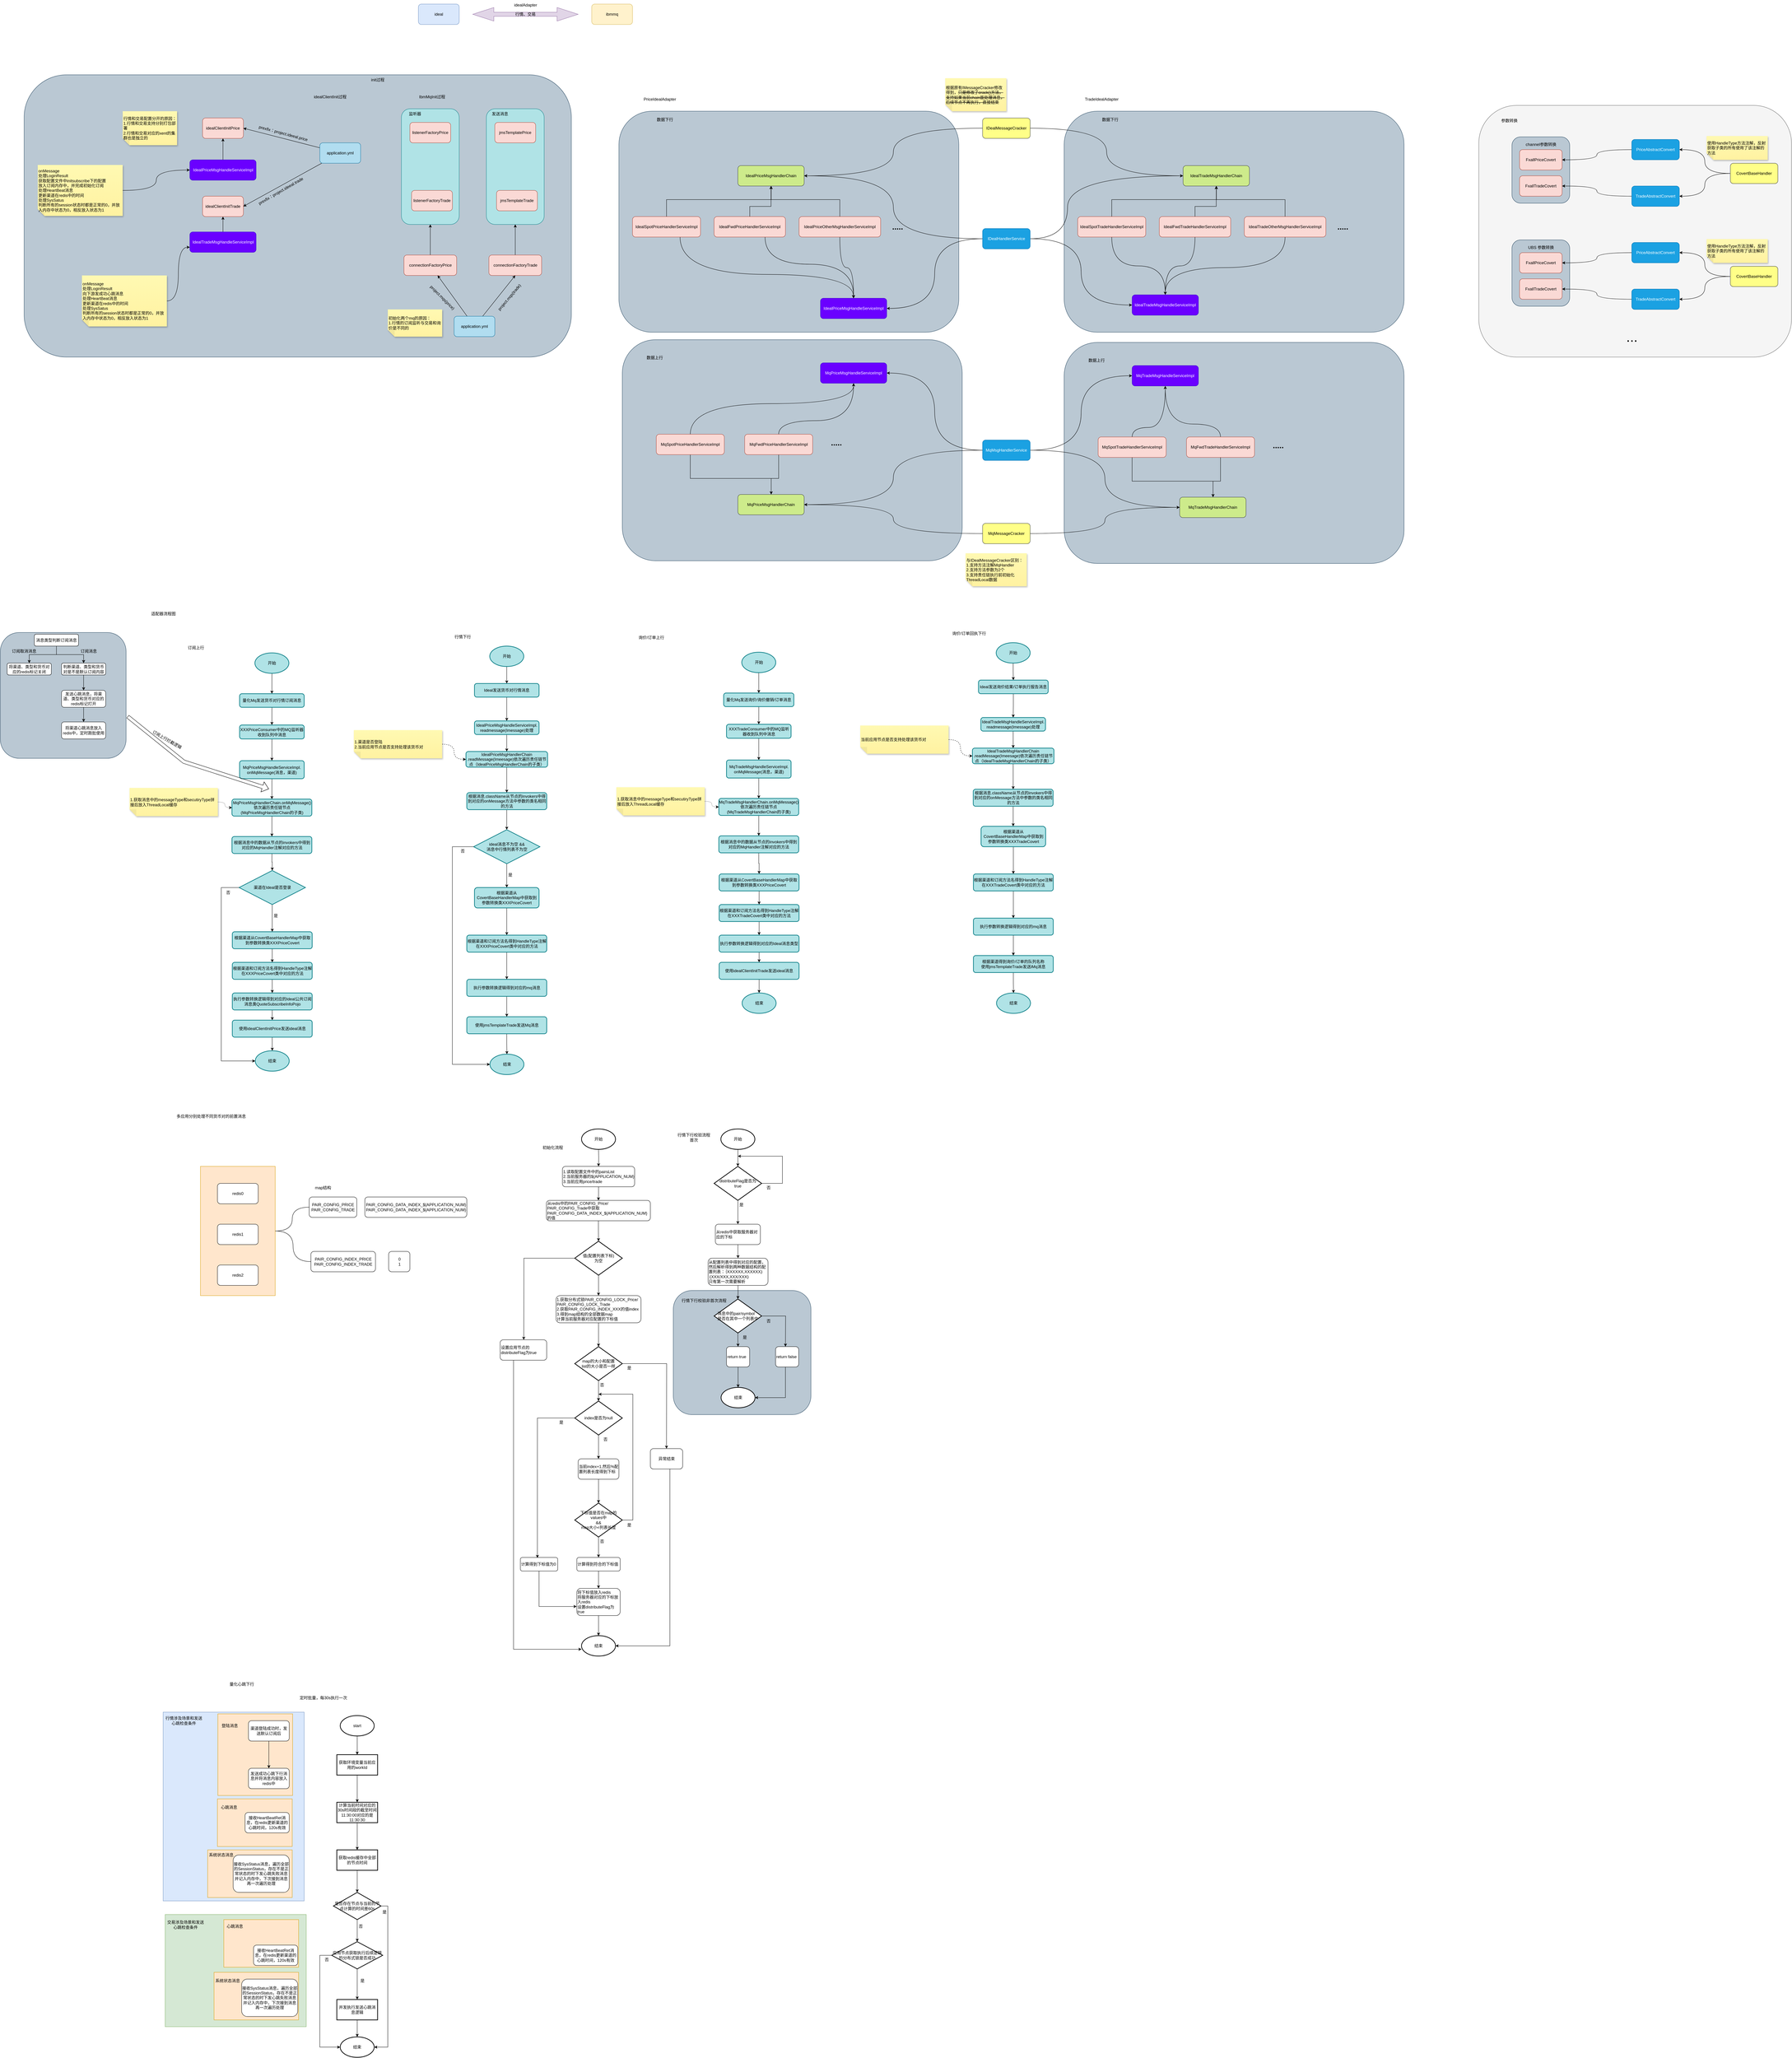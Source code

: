 <mxfile version="28.1.1">
  <diagram name="第 1 页" id="rHHmESAeXLNnf4UBHQ25">
    <mxGraphModel dx="4285" dy="634" grid="1" gridSize="10" guides="1" tooltips="1" connect="1" arrows="1" fold="1" page="1" pageScale="1" pageWidth="3300" pageHeight="4681" math="0" shadow="0">
      <root>
        <mxCell id="0" />
        <mxCell id="1" parent="0" />
        <mxCell id="q8mAmE_B314rXEbR-qWp-55" value="" style="rounded=0;whiteSpace=wrap;html=1;fillColor=#d5e8d4;strokeColor=#82b366;" vertex="1" parent="1">
          <mxGeometry x="-355" y="5640" width="415" height="330" as="geometry" />
        </mxCell>
        <mxCell id="q8mAmE_B314rXEbR-qWp-42" value="" style="rounded=0;whiteSpace=wrap;html=1;fillColor=#dae8fc;strokeColor=#6c8ebf;" vertex="1" parent="1">
          <mxGeometry x="-361" y="5045" width="415" height="555" as="geometry" />
        </mxCell>
        <mxCell id="q8mAmE_B314rXEbR-qWp-17" value="" style="rounded=0;whiteSpace=wrap;html=1;fillColor=#ffe6cc;strokeColor=#d79b00;" vertex="1" parent="1">
          <mxGeometry x="-230" y="5450" width="248.75" height="140" as="geometry" />
        </mxCell>
        <mxCell id="q8mAmE_B314rXEbR-qWp-15" value="" style="rounded=0;whiteSpace=wrap;html=1;fillColor=#ffe6cc;strokeColor=#d79b00;" vertex="1" parent="1">
          <mxGeometry x="-201.25" y="5300" width="220" height="140" as="geometry" />
        </mxCell>
        <mxCell id="q8mAmE_B314rXEbR-qWp-13" value="" style="rounded=0;whiteSpace=wrap;html=1;fillColor=#ffe6cc;strokeColor=#d79b00;" vertex="1" parent="1">
          <mxGeometry x="-200" y="5050" width="220" height="240" as="geometry" />
        </mxCell>
        <mxCell id="11fCqvByGFl5Na5N81W_-29" value="" style="rounded=1;whiteSpace=wrap;html=1;fillColor=#bac8d3;strokeColor=#23445d;" parent="1" vertex="1">
          <mxGeometry x="1140" y="3805" width="405" height="365" as="geometry" />
        </mxCell>
        <mxCell id="MXGi-TY2GJ7XGNcBM4Lo-8" style="edgeStyle=orthogonalEdgeStyle;rounded=0;orthogonalLoop=1;jettySize=auto;html=1;curved=1;endArrow=none;endFill=0;" parent="1" source="MXGi-TY2GJ7XGNcBM4Lo-5" target="MXGi-TY2GJ7XGNcBM4Lo-7" edge="1">
          <mxGeometry relative="1" as="geometry" />
        </mxCell>
        <mxCell id="MXGi-TY2GJ7XGNcBM4Lo-5" value="" style="rounded=0;whiteSpace=wrap;html=1;fillColor=#ffe6cc;strokeColor=#d79b00;" parent="1" vertex="1">
          <mxGeometry x="-251.25" y="3440" width="220" height="380" as="geometry" />
        </mxCell>
        <mxCell id="qGwItCddGWUua6QMG_1u-158" value="" style="rounded=1;whiteSpace=wrap;html=1;align=center;verticalAlign=middle;fontFamily=Helvetica;fontSize=12;fillColor=#f5f5f5;fontColor=#333333;strokeColor=#666666;" parent="1" vertex="1">
          <mxGeometry x="3510" y="320" width="920" height="740" as="geometry" />
        </mxCell>
        <mxCell id="qGwItCddGWUua6QMG_1u-132" value="" style="rounded=1;whiteSpace=wrap;html=1;strokeColor=#23445d;align=center;verticalAlign=middle;fontFamily=Helvetica;fontSize=12;fillColor=#bac8d3;" parent="1" vertex="1">
          <mxGeometry x="3607.5" y="412.5" width="170" height="195" as="geometry" />
        </mxCell>
        <mxCell id="qGwItCddGWUua6QMG_1u-109" value="" style="rounded=1;whiteSpace=wrap;html=1;strokeColor=#23445d;align=center;verticalAlign=middle;fontFamily=Helvetica;fontSize=12;fillColor=#bac8d3;" parent="1" vertex="1">
          <mxGeometry x="2290" y="1017" width="1000" height="650" as="geometry" />
        </mxCell>
        <mxCell id="qGwItCddGWUua6QMG_1u-86" value="" style="rounded=1;whiteSpace=wrap;html=1;strokeColor=#23445d;align=center;verticalAlign=middle;fontFamily=Helvetica;fontSize=12;fillColor=#bac8d3;" parent="1" vertex="1">
          <mxGeometry x="2290" y="337" width="1000" height="650" as="geometry" />
        </mxCell>
        <mxCell id="qGwItCddGWUua6QMG_1u-84" value="" style="rounded=1;whiteSpace=wrap;html=1;strokeColor=#23445d;align=center;verticalAlign=middle;fontFamily=Helvetica;fontSize=12;fillColor=#bac8d3;" parent="1" vertex="1">
          <mxGeometry x="990" y="1009" width="1000" height="650" as="geometry" />
        </mxCell>
        <mxCell id="qGwItCddGWUua6QMG_1u-83" value="" style="rounded=1;whiteSpace=wrap;html=1;strokeColor=#23445d;align=center;verticalAlign=middle;fontFamily=Helvetica;fontSize=12;fillColor=#bac8d3;" parent="1" vertex="1">
          <mxGeometry x="980" y="337" width="1000" height="650" as="geometry" />
        </mxCell>
        <mxCell id="qGwItCddGWUua6QMG_1u-43" value="" style="rounded=1;whiteSpace=wrap;html=1;strokeColor=#23445d;align=center;verticalAlign=middle;fontFamily=Helvetica;fontSize=12;fillColor=#bac8d3;" parent="1" vertex="1">
          <mxGeometry x="-770" y="230" width="1610" height="830" as="geometry" />
        </mxCell>
        <mxCell id="qGwItCddGWUua6QMG_1u-25" value="" style="rounded=1;whiteSpace=wrap;html=1;fillColor=#b0e3e6;strokeColor=#0e8088;" parent="1" vertex="1">
          <mxGeometry x="340" y="330" width="170" height="340" as="geometry" />
        </mxCell>
        <mxCell id="qGwItCddGWUua6QMG_1u-1" value="ideal" style="rounded=1;whiteSpace=wrap;html=1;fillColor=#dae8fc;strokeColor=#6c8ebf;" parent="1" vertex="1">
          <mxGeometry x="390" y="22" width="120" height="60" as="geometry" />
        </mxCell>
        <mxCell id="qGwItCddGWUua6QMG_1u-2" value="ibmmq" style="rounded=1;whiteSpace=wrap;html=1;fillColor=#fff2cc;strokeColor=#d6b656;" parent="1" vertex="1">
          <mxGeometry x="900" y="22" width="120" height="60" as="geometry" />
        </mxCell>
        <mxCell id="qGwItCddGWUua6QMG_1u-6" value="行情、交易" style="shape=doubleArrow;whiteSpace=wrap;html=1;fillColor=#e1d5e7;strokeColor=#9673a6;" parent="1" vertex="1">
          <mxGeometry x="550" y="32" width="310" height="40" as="geometry" />
        </mxCell>
        <mxCell id="qGwItCddGWUua6QMG_1u-8" value="idealAdapter" style="text;html=1;align=center;verticalAlign=middle;resizable=0;points=[];autosize=1;strokeColor=none;fillColor=none;" parent="1" vertex="1">
          <mxGeometry x="660" y="10" width="90" height="30" as="geometry" />
        </mxCell>
        <mxCell id="qGwItCddGWUua6QMG_1u-9" value="PriceIdealAdapter" style="text;html=1;align=center;verticalAlign=middle;resizable=0;points=[];autosize=1;strokeColor=none;fillColor=none;" parent="1" vertex="1">
          <mxGeometry x="1040" y="287" width="120" height="30" as="geometry" />
        </mxCell>
        <mxCell id="qGwItCddGWUua6QMG_1u-10" value="init过程" style="text;html=1;align=center;verticalAlign=middle;resizable=0;points=[];autosize=1;strokeColor=none;fillColor=none;" parent="1" vertex="1">
          <mxGeometry x="240" y="230" width="60" height="30" as="geometry" />
        </mxCell>
        <mxCell id="qGwItCddGWUua6QMG_1u-11" value="idealClientInit过程" style="text;html=1;align=center;verticalAlign=middle;resizable=0;points=[];autosize=1;strokeColor=none;fillColor=none;" parent="1" vertex="1">
          <mxGeometry x="70" y="280" width="120" height="30" as="geometry" />
        </mxCell>
        <mxCell id="qGwItCddGWUua6QMG_1u-12" value="IbmMqInit过程" style="text;html=1;align=center;verticalAlign=middle;resizable=0;points=[];autosize=1;strokeColor=none;fillColor=none;" parent="1" vertex="1">
          <mxGeometry x="380" y="280" width="100" height="30" as="geometry" />
        </mxCell>
        <mxCell id="qGwItCddGWUua6QMG_1u-13" value="idealClientInitPrice" style="rounded=1;whiteSpace=wrap;html=1;fillColor=#fad9d5;strokeColor=#ae4132;" parent="1" vertex="1">
          <mxGeometry x="-245" y="357" width="120" height="60" as="geometry" />
        </mxCell>
        <mxCell id="qGwItCddGWUua6QMG_1u-14" value="idealClientInitTrade" style="rounded=1;whiteSpace=wrap;html=1;fillColor=#fad9d5;strokeColor=#ae4132;" parent="1" vertex="1">
          <mxGeometry x="-245" y="587" width="120" height="60" as="geometry" />
        </mxCell>
        <mxCell id="qGwItCddGWUua6QMG_1u-16" style="rounded=0;orthogonalLoop=1;jettySize=auto;html=1;entryX=1;entryY=0.5;entryDx=0;entryDy=0;" parent="1" source="qGwItCddGWUua6QMG_1u-15" target="qGwItCddGWUua6QMG_1u-13" edge="1">
          <mxGeometry relative="1" as="geometry" />
        </mxCell>
        <mxCell id="qGwItCddGWUua6QMG_1u-17" style="rounded=0;orthogonalLoop=1;jettySize=auto;html=1;entryX=1;entryY=0.5;entryDx=0;entryDy=0;" parent="1" source="qGwItCddGWUua6QMG_1u-15" target="qGwItCddGWUua6QMG_1u-14" edge="1">
          <mxGeometry relative="1" as="geometry" />
        </mxCell>
        <mxCell id="qGwItCddGWUua6QMG_1u-15" value="application.yml" style="rounded=1;whiteSpace=wrap;html=1;fillColor=#b1ddf0;strokeColor=#10739e;" parent="1" vertex="1">
          <mxGeometry x="100" y="430" width="120" height="60" as="geometry" />
        </mxCell>
        <mxCell id="qGwItCddGWUua6QMG_1u-18" value="prexfix：project.ideeal.price" style="text;html=1;align=center;verticalAlign=middle;resizable=0;points=[];autosize=1;strokeColor=none;fillColor=none;rotation=15;" parent="1" vertex="1">
          <mxGeometry x="-93.5" y="387" width="170" height="30" as="geometry" />
        </mxCell>
        <mxCell id="qGwItCddGWUua6QMG_1u-19" value="prexfix：project.ideeal.trade" style="text;html=1;align=center;verticalAlign=middle;resizable=0;points=[];autosize=1;strokeColor=none;fillColor=none;rotation=-30;" parent="1" vertex="1">
          <mxGeometry x="-99.998" y="557.0" width="170" height="30" as="geometry" />
        </mxCell>
        <mxCell id="qGwItCddGWUua6QMG_1u-22" value="行情和交易配置分开的原因：&lt;div&gt;1.行情和交易支持分别打包部署&lt;/div&gt;&lt;div&gt;2.行情和交易对应的xent的集群也是独立的&lt;/div&gt;" style="shape=note;whiteSpace=wrap;html=1;backgroundOutline=1;fontColor=#000000;darkOpacity=0.05;fillColor=#FFF9B2;strokeColor=none;fillStyle=solid;direction=west;gradientDirection=north;gradientColor=#FFF2A1;shadow=1;size=20;pointerEvents=1;align=left;" parent="1" vertex="1">
          <mxGeometry x="-480" y="337" width="160" height="100" as="geometry" />
        </mxCell>
        <mxCell id="qGwItCddGWUua6QMG_1u-23" value="listenerFactoryPrice" style="rounded=1;whiteSpace=wrap;html=1;fillColor=#fad9d5;strokeColor=#ae4132;" parent="1" vertex="1">
          <mxGeometry x="365" y="370" width="120" height="60" as="geometry" />
        </mxCell>
        <mxCell id="qGwItCddGWUua6QMG_1u-24" value="listenerFactoryTrade" style="rounded=1;whiteSpace=wrap;html=1;fillColor=#fad9d5;strokeColor=#ae4132;" parent="1" vertex="1">
          <mxGeometry x="370" y="570" width="120" height="60" as="geometry" />
        </mxCell>
        <mxCell id="qGwItCddGWUua6QMG_1u-26" value="监听器" style="text;html=1;align=center;verticalAlign=middle;whiteSpace=wrap;rounded=0;fontFamily=Helvetica;fontSize=12;fontColor=default;" parent="1" vertex="1">
          <mxGeometry x="350" y="330" width="60" height="30" as="geometry" />
        </mxCell>
        <mxCell id="qGwItCddGWUua6QMG_1u-28" value="" style="rounded=1;whiteSpace=wrap;html=1;fillColor=#b0e3e6;strokeColor=#0e8088;" parent="1" vertex="1">
          <mxGeometry x="590" y="330" width="170" height="340" as="geometry" />
        </mxCell>
        <mxCell id="qGwItCddGWUua6QMG_1u-29" value="jmsTemplatePrice" style="rounded=1;whiteSpace=wrap;html=1;fillColor=#fad9d5;strokeColor=#ae4132;" parent="1" vertex="1">
          <mxGeometry x="615" y="370" width="120" height="60" as="geometry" />
        </mxCell>
        <mxCell id="qGwItCddGWUua6QMG_1u-30" value="jmsTemplateTrade" style="rounded=1;whiteSpace=wrap;html=1;fillColor=#fad9d5;strokeColor=#ae4132;" parent="1" vertex="1">
          <mxGeometry x="620" y="570" width="120" height="60" as="geometry" />
        </mxCell>
        <mxCell id="qGwItCddGWUua6QMG_1u-31" value="发送消息" style="text;html=1;align=center;verticalAlign=middle;whiteSpace=wrap;rounded=0;fontFamily=Helvetica;fontSize=12;fontColor=default;" parent="1" vertex="1">
          <mxGeometry x="600" y="330" width="60" height="30" as="geometry" />
        </mxCell>
        <mxCell id="qGwItCddGWUua6QMG_1u-35" style="edgeStyle=orthogonalEdgeStyle;rounded=0;orthogonalLoop=1;jettySize=auto;html=1;entryX=0.5;entryY=1;entryDx=0;entryDy=0;fontFamily=Helvetica;fontSize=12;fontColor=default;" parent="1" source="qGwItCddGWUua6QMG_1u-33" target="qGwItCddGWUua6QMG_1u-25" edge="1">
          <mxGeometry relative="1" as="geometry" />
        </mxCell>
        <mxCell id="qGwItCddGWUua6QMG_1u-33" value="connectionFactoryPrice" style="rounded=1;whiteSpace=wrap;html=1;fillColor=#fad9d5;strokeColor=#ae4132;" parent="1" vertex="1">
          <mxGeometry x="347.5" y="760" width="155" height="60" as="geometry" />
        </mxCell>
        <mxCell id="qGwItCddGWUua6QMG_1u-36" style="edgeStyle=orthogonalEdgeStyle;rounded=0;orthogonalLoop=1;jettySize=auto;html=1;entryX=0.5;entryY=1;entryDx=0;entryDy=0;fontFamily=Helvetica;fontSize=12;fontColor=default;" parent="1" source="qGwItCddGWUua6QMG_1u-34" target="qGwItCddGWUua6QMG_1u-28" edge="1">
          <mxGeometry relative="1" as="geometry" />
        </mxCell>
        <mxCell id="qGwItCddGWUua6QMG_1u-34" value="connectionFactoryTrade" style="rounded=1;whiteSpace=wrap;html=1;fillColor=#fad9d5;strokeColor=#ae4132;" parent="1" vertex="1">
          <mxGeometry x="597.5" y="760" width="155" height="60" as="geometry" />
        </mxCell>
        <mxCell id="qGwItCddGWUua6QMG_1u-38" style="rounded=0;orthogonalLoop=1;jettySize=auto;html=1;fontFamily=Helvetica;fontSize=12;fontColor=default;" parent="1" source="qGwItCddGWUua6QMG_1u-37" target="qGwItCddGWUua6QMG_1u-33" edge="1">
          <mxGeometry relative="1" as="geometry" />
        </mxCell>
        <mxCell id="qGwItCddGWUua6QMG_1u-39" style="rounded=0;orthogonalLoop=1;jettySize=auto;html=1;entryX=0.5;entryY=1;entryDx=0;entryDy=0;fontFamily=Helvetica;fontSize=12;fontColor=default;" parent="1" source="qGwItCddGWUua6QMG_1u-37" target="qGwItCddGWUua6QMG_1u-34" edge="1">
          <mxGeometry relative="1" as="geometry" />
        </mxCell>
        <mxCell id="qGwItCddGWUua6QMG_1u-37" value="application.yml" style="rounded=1;whiteSpace=wrap;html=1;fillColor=#b1ddf0;strokeColor=#10739e;" parent="1" vertex="1">
          <mxGeometry x="495" y="940" width="120" height="60" as="geometry" />
        </mxCell>
        <mxCell id="qGwItCddGWUua6QMG_1u-40" value="project.mqs(price)" style="text;html=1;align=center;verticalAlign=middle;resizable=0;points=[];autosize=1;strokeColor=none;fillColor=none;fontFamily=Helvetica;fontSize=12;fontColor=default;rotation=45;" parent="1" vertex="1">
          <mxGeometry x="400" y="870" width="120" height="30" as="geometry" />
        </mxCell>
        <mxCell id="qGwItCddGWUua6QMG_1u-41" value="project.mqs(trade)" style="text;html=1;align=center;verticalAlign=middle;resizable=0;points=[];autosize=1;strokeColor=none;fillColor=none;fontFamily=Helvetica;fontSize=12;fontColor=default;rotation=-50;" parent="1" vertex="1">
          <mxGeometry x="597.503" y="870.003" width="120" height="30" as="geometry" />
        </mxCell>
        <mxCell id="qGwItCddGWUua6QMG_1u-42" value="初始化两个mq的原因：&lt;div&gt;1.行情的订阅监听与交易和询价是不同的&lt;/div&gt;" style="shape=note;whiteSpace=wrap;html=1;backgroundOutline=1;fontColor=#000000;darkOpacity=0.05;fillColor=#FFF9B2;strokeColor=none;fillStyle=solid;direction=west;gradientDirection=north;gradientColor=#FFF2A1;shadow=1;size=20;pointerEvents=1;align=left;" parent="1" vertex="1">
          <mxGeometry x="300" y="920" width="160" height="80" as="geometry" />
        </mxCell>
        <mxCell id="qGwItCddGWUua6QMG_1u-44" value="IdealPriceMsgHandlerChain" style="rounded=1;whiteSpace=wrap;html=1;strokeColor=#36393d;align=center;verticalAlign=middle;fontFamily=Helvetica;fontSize=12;fillColor=#cdeb8b;" parent="1" vertex="1">
          <mxGeometry x="1330" y="497" width="195" height="60" as="geometry" />
        </mxCell>
        <mxCell id="qGwItCddGWUua6QMG_1u-45" value="数据下行" style="text;html=1;align=center;verticalAlign=middle;resizable=0;points=[];autosize=1;strokeColor=none;fillColor=none;fontFamily=Helvetica;fontSize=12;fontColor=default;" parent="1" vertex="1">
          <mxGeometry x="1080" y="347" width="70" height="30" as="geometry" />
        </mxCell>
        <mxCell id="qGwItCddGWUua6QMG_1u-46" value="数据上行" style="text;html=1;align=center;verticalAlign=middle;resizable=0;points=[];autosize=1;strokeColor=none;fillColor=none;fontFamily=Helvetica;fontSize=12;fontColor=default;" parent="1" vertex="1">
          <mxGeometry x="1050" y="1047" width="70" height="30" as="geometry" />
        </mxCell>
        <mxCell id="qGwItCddGWUua6QMG_1u-47" value="根据原有IMessageCracker修改得到，&lt;strike&gt;只是修改了crack()方法，支持如果当前chain能处理消息，后续节点不再执行，直接结束&lt;/strike&gt;" style="shape=note;whiteSpace=wrap;html=1;backgroundOutline=1;fontColor=#000000;darkOpacity=0.05;fillColor=#FFF9B2;strokeColor=none;fillStyle=solid;direction=west;gradientDirection=north;gradientColor=#FFF2A1;shadow=1;size=20;pointerEvents=1;align=left;" parent="1" vertex="1">
          <mxGeometry x="1940" y="240" width="180" height="97" as="geometry" />
        </mxCell>
        <mxCell id="qGwItCddGWUua6QMG_1u-51" style="edgeStyle=orthogonalEdgeStyle;rounded=0;orthogonalLoop=1;jettySize=auto;html=1;entryX=1;entryY=0.5;entryDx=0;entryDy=0;fontFamily=Helvetica;fontSize=12;fontColor=default;curved=1;" parent="1" source="qGwItCddGWUua6QMG_1u-48" target="qGwItCddGWUua6QMG_1u-44" edge="1">
          <mxGeometry relative="1" as="geometry" />
        </mxCell>
        <mxCell id="qGwItCddGWUua6QMG_1u-107" style="edgeStyle=orthogonalEdgeStyle;rounded=0;orthogonalLoop=1;jettySize=auto;html=1;entryX=0;entryY=0.5;entryDx=0;entryDy=0;fontFamily=Helvetica;fontSize=12;fontColor=default;curved=1;" parent="1" source="qGwItCddGWUua6QMG_1u-48" target="qGwItCddGWUua6QMG_1u-87" edge="1">
          <mxGeometry relative="1" as="geometry" />
        </mxCell>
        <mxCell id="qGwItCddGWUua6QMG_1u-48" value="IDealMessageCracker" style="rounded=1;whiteSpace=wrap;html=1;strokeColor=#36393d;align=center;verticalAlign=middle;fontFamily=Helvetica;fontSize=12;fillColor=#ffff88;" parent="1" vertex="1">
          <mxGeometry x="2050" y="357" width="140" height="60" as="geometry" />
        </mxCell>
        <mxCell id="qGwItCddGWUua6QMG_1u-58" style="edgeStyle=orthogonalEdgeStyle;rounded=0;orthogonalLoop=1;jettySize=auto;html=1;fontFamily=Helvetica;fontSize=12;fontColor=default;curved=1;" parent="1" source="qGwItCddGWUua6QMG_1u-52" target="qGwItCddGWUua6QMG_1u-56" edge="1">
          <mxGeometry relative="1" as="geometry">
            <Array as="points">
              <mxPoint x="1160" y="817" />
              <mxPoint x="1670" y="817" />
            </Array>
          </mxGeometry>
        </mxCell>
        <mxCell id="qGwItCddGWUua6QMG_1u-63" style="edgeStyle=orthogonalEdgeStyle;rounded=0;orthogonalLoop=1;jettySize=auto;html=1;fontFamily=Helvetica;fontSize=12;fontColor=default;" parent="1" source="qGwItCddGWUua6QMG_1u-52" target="qGwItCddGWUua6QMG_1u-44" edge="1">
          <mxGeometry relative="1" as="geometry">
            <Array as="points">
              <mxPoint x="1120" y="597" />
              <mxPoint x="1428" y="597" />
            </Array>
          </mxGeometry>
        </mxCell>
        <mxCell id="qGwItCddGWUua6QMG_1u-52" value="IdealSpotPriceHandlerServiceImpl" style="rounded=1;whiteSpace=wrap;html=1;fillColor=#fad9d5;strokeColor=#ae4132;" parent="1" vertex="1">
          <mxGeometry x="1020" y="647" width="200" height="60" as="geometry" />
        </mxCell>
        <mxCell id="qGwItCddGWUua6QMG_1u-59" style="edgeStyle=orthogonalEdgeStyle;rounded=0;orthogonalLoop=1;jettySize=auto;html=1;entryX=0.5;entryY=0;entryDx=0;entryDy=0;fontFamily=Helvetica;fontSize=12;fontColor=default;curved=1;" parent="1" source="qGwItCddGWUua6QMG_1u-53" target="qGwItCddGWUua6QMG_1u-56" edge="1">
          <mxGeometry relative="1" as="geometry">
            <Array as="points">
              <mxPoint x="1410" y="787" />
              <mxPoint x="1670" y="787" />
            </Array>
          </mxGeometry>
        </mxCell>
        <mxCell id="qGwItCddGWUua6QMG_1u-64" style="edgeStyle=orthogonalEdgeStyle;rounded=0;orthogonalLoop=1;jettySize=auto;html=1;entryX=0.5;entryY=1;entryDx=0;entryDy=0;fontFamily=Helvetica;fontSize=12;fontColor=default;" parent="1" source="qGwItCddGWUua6QMG_1u-53" target="qGwItCddGWUua6QMG_1u-44" edge="1">
          <mxGeometry relative="1" as="geometry">
            <Array as="points">
              <mxPoint x="1365" y="617" />
              <mxPoint x="1428" y="617" />
            </Array>
          </mxGeometry>
        </mxCell>
        <mxCell id="qGwItCddGWUua6QMG_1u-53" value="IdealFwdPriceHandlerServiceImpl" style="rounded=1;whiteSpace=wrap;html=1;fillColor=#fad9d5;strokeColor=#ae4132;" parent="1" vertex="1">
          <mxGeometry x="1260" y="647" width="210" height="60" as="geometry" />
        </mxCell>
        <mxCell id="qGwItCddGWUua6QMG_1u-60" style="edgeStyle=orthogonalEdgeStyle;rounded=0;orthogonalLoop=1;jettySize=auto;html=1;entryX=0.5;entryY=0;entryDx=0;entryDy=0;fontFamily=Helvetica;fontSize=12;fontColor=default;curved=1;" parent="1" source="qGwItCddGWUua6QMG_1u-54" target="qGwItCddGWUua6QMG_1u-56" edge="1">
          <mxGeometry relative="1" as="geometry" />
        </mxCell>
        <mxCell id="qGwItCddGWUua6QMG_1u-65" style="edgeStyle=orthogonalEdgeStyle;rounded=0;orthogonalLoop=1;jettySize=auto;html=1;entryX=0.5;entryY=1;entryDx=0;entryDy=0;fontFamily=Helvetica;fontSize=12;fontColor=default;" parent="1" source="qGwItCddGWUua6QMG_1u-54" target="qGwItCddGWUua6QMG_1u-44" edge="1">
          <mxGeometry relative="1" as="geometry">
            <Array as="points">
              <mxPoint x="1630" y="597" />
              <mxPoint x="1428" y="597" />
            </Array>
          </mxGeometry>
        </mxCell>
        <mxCell id="qGwItCddGWUua6QMG_1u-54" value="IdealPriceOtherMsgHandlerServiceImpl" style="rounded=1;whiteSpace=wrap;html=1;fillColor=#fad9d5;strokeColor=#ae4132;" parent="1" vertex="1">
          <mxGeometry x="1510" y="647" width="240" height="60" as="geometry" />
        </mxCell>
        <mxCell id="qGwItCddGWUua6QMG_1u-57" style="edgeStyle=orthogonalEdgeStyle;rounded=0;orthogonalLoop=1;jettySize=auto;html=1;fontFamily=Helvetica;fontSize=12;fontColor=default;curved=1;entryX=1;entryY=0.5;entryDx=0;entryDy=0;" parent="1" source="qGwItCddGWUua6QMG_1u-55" target="qGwItCddGWUua6QMG_1u-56" edge="1">
          <mxGeometry relative="1" as="geometry" />
        </mxCell>
        <mxCell id="qGwItCddGWUua6QMG_1u-68" style="edgeStyle=orthogonalEdgeStyle;rounded=0;orthogonalLoop=1;jettySize=auto;html=1;entryX=1;entryY=0.5;entryDx=0;entryDy=0;fontFamily=Helvetica;fontSize=12;fontColor=default;curved=1;" parent="1" source="qGwItCddGWUua6QMG_1u-55" target="qGwItCddGWUua6QMG_1u-44" edge="1">
          <mxGeometry relative="1" as="geometry" />
        </mxCell>
        <mxCell id="qGwItCddGWUua6QMG_1u-105" style="edgeStyle=orthogonalEdgeStyle;rounded=0;orthogonalLoop=1;jettySize=auto;html=1;entryX=0;entryY=0.5;entryDx=0;entryDy=0;fontFamily=Helvetica;fontSize=12;fontColor=default;curved=1;" parent="1" source="qGwItCddGWUua6QMG_1u-55" target="qGwItCddGWUua6QMG_1u-98" edge="1">
          <mxGeometry relative="1" as="geometry" />
        </mxCell>
        <mxCell id="qGwItCddGWUua6QMG_1u-108" style="edgeStyle=orthogonalEdgeStyle;rounded=0;orthogonalLoop=1;jettySize=auto;html=1;entryX=0;entryY=0.5;entryDx=0;entryDy=0;fontFamily=Helvetica;fontSize=12;fontColor=default;curved=1;" parent="1" source="qGwItCddGWUua6QMG_1u-55" target="qGwItCddGWUua6QMG_1u-87" edge="1">
          <mxGeometry relative="1" as="geometry">
            <Array as="points">
              <mxPoint x="2300" y="712" />
              <mxPoint x="2300" y="527" />
            </Array>
          </mxGeometry>
        </mxCell>
        <mxCell id="qGwItCddGWUua6QMG_1u-55" value="IDealHandlerService" style="rounded=1;whiteSpace=wrap;html=1;strokeColor=#006EAF;align=center;verticalAlign=middle;fontFamily=Helvetica;fontSize=12;fillColor=#1ba1e2;fontColor=#ffffff;" parent="1" vertex="1">
          <mxGeometry x="2050" y="682" width="140" height="60" as="geometry" />
        </mxCell>
        <mxCell id="qGwItCddGWUua6QMG_1u-56" value="IdealPriceMsgHandleServiceImpl" style="rounded=1;whiteSpace=wrap;html=1;strokeColor=#3700CC;align=center;verticalAlign=middle;fontFamily=Helvetica;fontSize=12;fillColor=#6a00ff;fontColor=#ffffff;" parent="1" vertex="1">
          <mxGeometry x="1573" y="887" width="195" height="60" as="geometry" />
        </mxCell>
        <mxCell id="qGwItCddGWUua6QMG_1u-62" value="&lt;b&gt;&lt;font style=&quot;font-size: 23px;&quot;&gt;.....&lt;/font&gt;&lt;/b&gt;" style="text;html=1;align=center;verticalAlign=middle;whiteSpace=wrap;rounded=0;fontFamily=Helvetica;fontSize=12;fontColor=default;" parent="1" vertex="1">
          <mxGeometry x="1770" y="662" width="60" height="30" as="geometry" />
        </mxCell>
        <mxCell id="qGwItCddGWUua6QMG_1u-70" style="edgeStyle=orthogonalEdgeStyle;rounded=0;orthogonalLoop=1;jettySize=auto;html=1;entryX=1;entryY=0.5;entryDx=0;entryDy=0;fontFamily=Helvetica;fontSize=12;fontColor=default;curved=1;" parent="1" source="qGwItCddGWUua6QMG_1u-66" target="qGwItCddGWUua6QMG_1u-69" edge="1">
          <mxGeometry relative="1" as="geometry" />
        </mxCell>
        <mxCell id="qGwItCddGWUua6QMG_1u-125" style="edgeStyle=orthogonalEdgeStyle;rounded=0;orthogonalLoop=1;jettySize=auto;html=1;entryX=0;entryY=0.5;entryDx=0;entryDy=0;fontFamily=Helvetica;fontSize=12;fontColor=default;curved=1;" parent="1" source="qGwItCddGWUua6QMG_1u-66" target="qGwItCddGWUua6QMG_1u-111" edge="1">
          <mxGeometry relative="1" as="geometry" />
        </mxCell>
        <mxCell id="qGwItCddGWUua6QMG_1u-66" value="MqMessageCracker" style="rounded=1;whiteSpace=wrap;html=1;strokeColor=#36393d;align=center;verticalAlign=middle;fontFamily=Helvetica;fontSize=12;fillColor=#ffff88;" parent="1" vertex="1">
          <mxGeometry x="2050" y="1549" width="140" height="60" as="geometry" />
        </mxCell>
        <mxCell id="qGwItCddGWUua6QMG_1u-71" style="edgeStyle=orthogonalEdgeStyle;rounded=0;orthogonalLoop=1;jettySize=auto;html=1;entryX=1;entryY=0.5;entryDx=0;entryDy=0;fontFamily=Helvetica;fontSize=12;fontColor=default;curved=1;" parent="1" source="qGwItCddGWUua6QMG_1u-67" target="qGwItCddGWUua6QMG_1u-69" edge="1">
          <mxGeometry relative="1" as="geometry" />
        </mxCell>
        <mxCell id="qGwItCddGWUua6QMG_1u-73" style="edgeStyle=orthogonalEdgeStyle;rounded=0;orthogonalLoop=1;jettySize=auto;html=1;entryX=1;entryY=0.5;entryDx=0;entryDy=0;fontFamily=Helvetica;fontSize=12;fontColor=default;curved=1;" parent="1" source="qGwItCddGWUua6QMG_1u-67" target="qGwItCddGWUua6QMG_1u-72" edge="1">
          <mxGeometry relative="1" as="geometry" />
        </mxCell>
        <mxCell id="qGwItCddGWUua6QMG_1u-124" style="edgeStyle=orthogonalEdgeStyle;rounded=0;orthogonalLoop=1;jettySize=auto;html=1;entryX=0;entryY=0.5;entryDx=0;entryDy=0;fontFamily=Helvetica;fontSize=12;fontColor=default;curved=1;" parent="1" source="qGwItCddGWUua6QMG_1u-67" target="qGwItCddGWUua6QMG_1u-112" edge="1">
          <mxGeometry relative="1" as="geometry" />
        </mxCell>
        <mxCell id="qGwItCddGWUua6QMG_1u-126" style="edgeStyle=orthogonalEdgeStyle;rounded=0;orthogonalLoop=1;jettySize=auto;html=1;entryX=0;entryY=0.5;entryDx=0;entryDy=0;fontFamily=Helvetica;fontSize=12;fontColor=default;curved=1;" parent="1" source="qGwItCddGWUua6QMG_1u-67" target="qGwItCddGWUua6QMG_1u-111" edge="1">
          <mxGeometry relative="1" as="geometry" />
        </mxCell>
        <mxCell id="qGwItCddGWUua6QMG_1u-67" value="MqMsgHandlerService" style="rounded=1;whiteSpace=wrap;html=1;strokeColor=#006EAF;align=center;verticalAlign=middle;fontFamily=Helvetica;fontSize=12;fillColor=#1ba1e2;fontColor=#ffffff;" parent="1" vertex="1">
          <mxGeometry x="2050" y="1304" width="140" height="60" as="geometry" />
        </mxCell>
        <mxCell id="qGwItCddGWUua6QMG_1u-69" value="MqPriceMsgHandlerChain" style="rounded=1;whiteSpace=wrap;html=1;strokeColor=#36393d;align=center;verticalAlign=middle;fontFamily=Helvetica;fontSize=12;fillColor=#cdeb8b;" parent="1" vertex="1">
          <mxGeometry x="1330" y="1464" width="195" height="60" as="geometry" />
        </mxCell>
        <mxCell id="qGwItCddGWUua6QMG_1u-72" value="MqPriceMsgHandleServiceImpl" style="rounded=1;whiteSpace=wrap;html=1;strokeColor=#3700CC;align=center;verticalAlign=middle;fontFamily=Helvetica;fontSize=12;fillColor=#6a00ff;fontColor=#ffffff;" parent="1" vertex="1">
          <mxGeometry x="1573" y="1077" width="195" height="60" as="geometry" />
        </mxCell>
        <mxCell id="qGwItCddGWUua6QMG_1u-77" style="edgeStyle=orthogonalEdgeStyle;rounded=0;orthogonalLoop=1;jettySize=auto;html=1;entryX=0.5;entryY=1;entryDx=0;entryDy=0;fontFamily=Helvetica;fontSize=12;fontColor=default;curved=1;" parent="1" source="qGwItCddGWUua6QMG_1u-74" target="qGwItCddGWUua6QMG_1u-72" edge="1">
          <mxGeometry relative="1" as="geometry">
            <Array as="points">
              <mxPoint x="1190" y="1197" />
              <mxPoint x="1670" y="1197" />
            </Array>
          </mxGeometry>
        </mxCell>
        <mxCell id="qGwItCddGWUua6QMG_1u-81" style="edgeStyle=orthogonalEdgeStyle;rounded=0;orthogonalLoop=1;jettySize=auto;html=1;fontFamily=Helvetica;fontSize=12;fontColor=default;" parent="1" source="qGwItCddGWUua6QMG_1u-74" target="qGwItCddGWUua6QMG_1u-69" edge="1">
          <mxGeometry relative="1" as="geometry">
            <Array as="points">
              <mxPoint x="1190" y="1417" />
              <mxPoint x="1428" y="1417" />
            </Array>
          </mxGeometry>
        </mxCell>
        <mxCell id="qGwItCddGWUua6QMG_1u-74" value="MqSpotPriceHandlerServiceImpl" style="rounded=1;whiteSpace=wrap;html=1;fillColor=#fad9d5;strokeColor=#ae4132;" parent="1" vertex="1">
          <mxGeometry x="1090" y="1287" width="200" height="60" as="geometry" />
        </mxCell>
        <mxCell id="qGwItCddGWUua6QMG_1u-78" style="edgeStyle=orthogonalEdgeStyle;rounded=0;orthogonalLoop=1;jettySize=auto;html=1;fontFamily=Helvetica;fontSize=12;fontColor=default;curved=1;entryX=0.5;entryY=1;entryDx=0;entryDy=0;" parent="1" source="qGwItCddGWUua6QMG_1u-75" target="qGwItCddGWUua6QMG_1u-72" edge="1">
          <mxGeometry relative="1" as="geometry">
            <mxPoint x="1670" y="1147" as="targetPoint" />
            <Array as="points">
              <mxPoint x="1450" y="1247" />
              <mxPoint x="1670" y="1247" />
            </Array>
          </mxGeometry>
        </mxCell>
        <mxCell id="qGwItCddGWUua6QMG_1u-82" value="" style="edgeStyle=orthogonalEdgeStyle;rounded=0;orthogonalLoop=1;jettySize=auto;html=1;fontFamily=Helvetica;fontSize=12;fontColor=default;" parent="1" source="qGwItCddGWUua6QMG_1u-75" target="qGwItCddGWUua6QMG_1u-69" edge="1">
          <mxGeometry relative="1" as="geometry">
            <Array as="points">
              <mxPoint x="1450" y="1417" />
              <mxPoint x="1428" y="1417" />
            </Array>
          </mxGeometry>
        </mxCell>
        <mxCell id="qGwItCddGWUua6QMG_1u-75" value="MqFwdPriceHandlerServiceImpl" style="rounded=1;whiteSpace=wrap;html=1;fillColor=#fad9d5;strokeColor=#ae4132;" parent="1" vertex="1">
          <mxGeometry x="1350" y="1287" width="200" height="60" as="geometry" />
        </mxCell>
        <mxCell id="qGwItCddGWUua6QMG_1u-76" value="&lt;b&gt;&lt;font style=&quot;font-size: 23px;&quot;&gt;.....&lt;/font&gt;&lt;/b&gt;" style="text;html=1;align=center;verticalAlign=middle;whiteSpace=wrap;rounded=0;fontFamily=Helvetica;fontSize=12;fontColor=default;" parent="1" vertex="1">
          <mxGeometry x="1590" y="1297" width="60" height="30" as="geometry" />
        </mxCell>
        <mxCell id="qGwItCddGWUua6QMG_1u-85" value="与&lt;span style=&quot;text-align: center;&quot;&gt;IDealMessageCracker区别：&lt;/span&gt;&lt;div&gt;&lt;span style=&quot;text-align: center;&quot;&gt;1.支持方法注解MqHandler&lt;/span&gt;&lt;/div&gt;&lt;div&gt;&lt;span style=&quot;text-align: center;&quot;&gt;2.支持方法参数为2个&lt;/span&gt;&lt;/div&gt;&lt;div&gt;&lt;span style=&quot;text-align: center;&quot;&gt;3.支持责任链执行前初始化ThreadLocal数据&lt;/span&gt;&lt;/div&gt;" style="shape=note;whiteSpace=wrap;html=1;backgroundOutline=1;fontColor=#000000;darkOpacity=0.05;fillColor=#FFF9B2;strokeColor=none;fillStyle=solid;direction=west;gradientDirection=north;gradientColor=#FFF2A1;shadow=1;size=20;pointerEvents=1;align=left;" parent="1" vertex="1">
          <mxGeometry x="2000" y="1637" width="180" height="97" as="geometry" />
        </mxCell>
        <mxCell id="qGwItCddGWUua6QMG_1u-87" value="IdealTradeMsgHandlerChain" style="rounded=1;whiteSpace=wrap;html=1;strokeColor=#36393d;align=center;verticalAlign=middle;fontFamily=Helvetica;fontSize=12;fillColor=#cdeb8b;" parent="1" vertex="1">
          <mxGeometry x="2640" y="497" width="195" height="60" as="geometry" />
        </mxCell>
        <mxCell id="qGwItCddGWUua6QMG_1u-88" value="数据下行" style="text;html=1;align=center;verticalAlign=middle;resizable=0;points=[];autosize=1;strokeColor=none;fillColor=none;fontFamily=Helvetica;fontSize=12;fontColor=default;" parent="1" vertex="1">
          <mxGeometry x="2390" y="347" width="70" height="30" as="geometry" />
        </mxCell>
        <mxCell id="qGwItCddGWUua6QMG_1u-90" style="edgeStyle=orthogonalEdgeStyle;rounded=0;orthogonalLoop=1;jettySize=auto;html=1;fontFamily=Helvetica;fontSize=12;fontColor=default;" parent="1" source="qGwItCddGWUua6QMG_1u-91" target="qGwItCddGWUua6QMG_1u-87" edge="1">
          <mxGeometry relative="1" as="geometry">
            <Array as="points">
              <mxPoint x="2430" y="597" />
              <mxPoint x="2738" y="597" />
            </Array>
          </mxGeometry>
        </mxCell>
        <mxCell id="qGwItCddGWUua6QMG_1u-102" style="edgeStyle=orthogonalEdgeStyle;rounded=0;orthogonalLoop=1;jettySize=auto;html=1;fontFamily=Helvetica;fontSize=12;fontColor=default;curved=1;" parent="1" source="qGwItCddGWUua6QMG_1u-91" target="qGwItCddGWUua6QMG_1u-98" edge="1">
          <mxGeometry relative="1" as="geometry" />
        </mxCell>
        <mxCell id="qGwItCddGWUua6QMG_1u-91" value="IdealSpotTradeHandlerServiceImpl" style="rounded=1;whiteSpace=wrap;html=1;fillColor=#fad9d5;strokeColor=#ae4132;" parent="1" vertex="1">
          <mxGeometry x="2330" y="647" width="200" height="60" as="geometry" />
        </mxCell>
        <mxCell id="qGwItCddGWUua6QMG_1u-93" style="edgeStyle=orthogonalEdgeStyle;rounded=0;orthogonalLoop=1;jettySize=auto;html=1;entryX=0.5;entryY=1;entryDx=0;entryDy=0;fontFamily=Helvetica;fontSize=12;fontColor=default;" parent="1" source="qGwItCddGWUua6QMG_1u-94" target="qGwItCddGWUua6QMG_1u-87" edge="1">
          <mxGeometry relative="1" as="geometry">
            <Array as="points">
              <mxPoint x="2675" y="617" />
              <mxPoint x="2738" y="617" />
            </Array>
          </mxGeometry>
        </mxCell>
        <mxCell id="qGwItCddGWUua6QMG_1u-101" style="edgeStyle=orthogonalEdgeStyle;rounded=0;orthogonalLoop=1;jettySize=auto;html=1;fontFamily=Helvetica;fontSize=12;fontColor=default;curved=1;" parent="1" source="qGwItCddGWUua6QMG_1u-94" target="qGwItCddGWUua6QMG_1u-98" edge="1">
          <mxGeometry relative="1" as="geometry" />
        </mxCell>
        <mxCell id="qGwItCddGWUua6QMG_1u-94" value="IdealFwdTradeHandlerServiceImpl" style="rounded=1;whiteSpace=wrap;html=1;fillColor=#fad9d5;strokeColor=#ae4132;" parent="1" vertex="1">
          <mxGeometry x="2570" y="647" width="210" height="60" as="geometry" />
        </mxCell>
        <mxCell id="qGwItCddGWUua6QMG_1u-96" style="edgeStyle=orthogonalEdgeStyle;rounded=0;orthogonalLoop=1;jettySize=auto;html=1;entryX=0.5;entryY=1;entryDx=0;entryDy=0;fontFamily=Helvetica;fontSize=12;fontColor=default;" parent="1" source="qGwItCddGWUua6QMG_1u-97" target="qGwItCddGWUua6QMG_1u-87" edge="1">
          <mxGeometry relative="1" as="geometry">
            <Array as="points">
              <mxPoint x="2940" y="597" />
              <mxPoint x="2738" y="597" />
            </Array>
          </mxGeometry>
        </mxCell>
        <mxCell id="qGwItCddGWUua6QMG_1u-104" style="edgeStyle=orthogonalEdgeStyle;rounded=0;orthogonalLoop=1;jettySize=auto;html=1;entryX=0.5;entryY=0;entryDx=0;entryDy=0;fontFamily=Helvetica;fontSize=12;fontColor=default;curved=1;" parent="1" source="qGwItCddGWUua6QMG_1u-97" target="qGwItCddGWUua6QMG_1u-98" edge="1">
          <mxGeometry relative="1" as="geometry">
            <Array as="points">
              <mxPoint x="2940" y="797" />
              <mxPoint x="2588" y="797" />
            </Array>
          </mxGeometry>
        </mxCell>
        <mxCell id="qGwItCddGWUua6QMG_1u-97" value="IdealTradeOtherMsgHandlerServiceImpl" style="rounded=1;whiteSpace=wrap;html=1;fillColor=#fad9d5;strokeColor=#ae4132;" parent="1" vertex="1">
          <mxGeometry x="2820" y="647" width="240" height="60" as="geometry" />
        </mxCell>
        <mxCell id="qGwItCddGWUua6QMG_1u-98" value="IdealTradeMsgHandleServiceImpl" style="rounded=1;whiteSpace=wrap;html=1;strokeColor=#3700CC;align=center;verticalAlign=middle;fontFamily=Helvetica;fontSize=12;fillColor=#6a00ff;fontColor=#ffffff;" parent="1" vertex="1">
          <mxGeometry x="2490" y="877" width="195" height="60" as="geometry" />
        </mxCell>
        <mxCell id="qGwItCddGWUua6QMG_1u-99" value="&lt;b&gt;&lt;font style=&quot;font-size: 23px;&quot;&gt;.....&lt;/font&gt;&lt;/b&gt;" style="text;html=1;align=center;verticalAlign=middle;whiteSpace=wrap;rounded=0;fontFamily=Helvetica;fontSize=12;fontColor=default;" parent="1" vertex="1">
          <mxGeometry x="3080" y="662" width="60" height="30" as="geometry" />
        </mxCell>
        <mxCell id="qGwItCddGWUua6QMG_1u-110" value="数据上行" style="text;html=1;align=center;verticalAlign=middle;resizable=0;points=[];autosize=1;strokeColor=none;fillColor=none;fontFamily=Helvetica;fontSize=12;fontColor=default;" parent="1" vertex="1">
          <mxGeometry x="2350" y="1055" width="70" height="30" as="geometry" />
        </mxCell>
        <mxCell id="qGwItCddGWUua6QMG_1u-111" value="MqTradeMsgHandlerChain" style="rounded=1;whiteSpace=wrap;html=1;strokeColor=#36393d;align=center;verticalAlign=middle;fontFamily=Helvetica;fontSize=12;fillColor=#cdeb8b;" parent="1" vertex="1">
          <mxGeometry x="2630" y="1472" width="195" height="60" as="geometry" />
        </mxCell>
        <mxCell id="qGwItCddGWUua6QMG_1u-112" value="MqTradeMsgHandleServiceImpl" style="rounded=1;whiteSpace=wrap;html=1;strokeColor=#3700CC;align=center;verticalAlign=middle;fontFamily=Helvetica;fontSize=12;fillColor=#6a00ff;fontColor=#ffffff;" parent="1" vertex="1">
          <mxGeometry x="2490" y="1085" width="195" height="60" as="geometry" />
        </mxCell>
        <mxCell id="qGwItCddGWUua6QMG_1u-114" style="edgeStyle=orthogonalEdgeStyle;rounded=0;orthogonalLoop=1;jettySize=auto;html=1;fontFamily=Helvetica;fontSize=12;fontColor=default;" parent="1" source="qGwItCddGWUua6QMG_1u-115" target="qGwItCddGWUua6QMG_1u-111" edge="1">
          <mxGeometry relative="1" as="geometry">
            <Array as="points">
              <mxPoint x="2490" y="1425" />
              <mxPoint x="2728" y="1425" />
            </Array>
          </mxGeometry>
        </mxCell>
        <mxCell id="qGwItCddGWUua6QMG_1u-122" style="edgeStyle=orthogonalEdgeStyle;rounded=0;orthogonalLoop=1;jettySize=auto;html=1;entryX=0.5;entryY=1;entryDx=0;entryDy=0;fontFamily=Helvetica;fontSize=12;fontColor=default;curved=1;" parent="1" source="qGwItCddGWUua6QMG_1u-115" target="qGwItCddGWUua6QMG_1u-112" edge="1">
          <mxGeometry relative="1" as="geometry">
            <Array as="points">
              <mxPoint x="2490" y="1267" />
              <mxPoint x="2588" y="1267" />
            </Array>
          </mxGeometry>
        </mxCell>
        <mxCell id="qGwItCddGWUua6QMG_1u-115" value="MqSpotTradeHandlerServiceImpl" style="rounded=1;whiteSpace=wrap;html=1;fillColor=#fad9d5;strokeColor=#ae4132;" parent="1" vertex="1">
          <mxGeometry x="2390" y="1295" width="200" height="60" as="geometry" />
        </mxCell>
        <mxCell id="qGwItCddGWUua6QMG_1u-117" value="" style="edgeStyle=orthogonalEdgeStyle;rounded=0;orthogonalLoop=1;jettySize=auto;html=1;fontFamily=Helvetica;fontSize=12;fontColor=default;" parent="1" source="qGwItCddGWUua6QMG_1u-118" target="qGwItCddGWUua6QMG_1u-111" edge="1">
          <mxGeometry relative="1" as="geometry">
            <Array as="points">
              <mxPoint x="2750" y="1425" />
              <mxPoint x="2728" y="1425" />
            </Array>
          </mxGeometry>
        </mxCell>
        <mxCell id="qGwItCddGWUua6QMG_1u-123" style="edgeStyle=orthogonalEdgeStyle;rounded=0;orthogonalLoop=1;jettySize=auto;html=1;entryX=0.5;entryY=1;entryDx=0;entryDy=0;fontFamily=Helvetica;fontSize=12;fontColor=default;curved=1;" parent="1" source="qGwItCddGWUua6QMG_1u-118" target="qGwItCddGWUua6QMG_1u-112" edge="1">
          <mxGeometry relative="1" as="geometry">
            <Array as="points">
              <mxPoint x="2750" y="1257" />
              <mxPoint x="2588" y="1257" />
            </Array>
          </mxGeometry>
        </mxCell>
        <mxCell id="qGwItCddGWUua6QMG_1u-118" value="MqFwdTradeHandlerServiceImpl" style="rounded=1;whiteSpace=wrap;html=1;fillColor=#fad9d5;strokeColor=#ae4132;" parent="1" vertex="1">
          <mxGeometry x="2650" y="1295" width="200" height="60" as="geometry" />
        </mxCell>
        <mxCell id="qGwItCddGWUua6QMG_1u-119" value="&lt;b&gt;&lt;font style=&quot;font-size: 23px;&quot;&gt;.....&lt;/font&gt;&lt;/b&gt;" style="text;html=1;align=center;verticalAlign=middle;whiteSpace=wrap;rounded=0;fontFamily=Helvetica;fontSize=12;fontColor=default;" parent="1" vertex="1">
          <mxGeometry x="2890" y="1305" width="60" height="30" as="geometry" />
        </mxCell>
        <mxCell id="qGwItCddGWUua6QMG_1u-127" value="TradeIdealAdapter" style="text;html=1;align=center;verticalAlign=middle;resizable=0;points=[];autosize=1;strokeColor=none;fillColor=none;" parent="1" vertex="1">
          <mxGeometry x="2340" y="287" width="120" height="30" as="geometry" />
        </mxCell>
        <mxCell id="qGwItCddGWUua6QMG_1u-129" value="" style="edgeStyle=orthogonalEdgeStyle;rounded=0;orthogonalLoop=1;jettySize=auto;html=1;fontFamily=Helvetica;fontSize=12;fontColor=default;" parent="1" source="qGwItCddGWUua6QMG_1u-128" target="qGwItCddGWUua6QMG_1u-13" edge="1">
          <mxGeometry relative="1" as="geometry" />
        </mxCell>
        <mxCell id="qGwItCddGWUua6QMG_1u-128" value="IdealPriceMsgHandleServiceImpl" style="rounded=1;whiteSpace=wrap;html=1;strokeColor=#3700CC;align=center;verticalAlign=middle;fontFamily=Helvetica;fontSize=12;fillColor=#6a00ff;fontColor=#ffffff;" parent="1" vertex="1">
          <mxGeometry x="-282.5" y="480" width="195" height="60" as="geometry" />
        </mxCell>
        <mxCell id="qGwItCddGWUua6QMG_1u-131" value="" style="edgeStyle=orthogonalEdgeStyle;rounded=0;orthogonalLoop=1;jettySize=auto;html=1;fontFamily=Helvetica;fontSize=12;fontColor=default;" parent="1" source="qGwItCddGWUua6QMG_1u-130" target="qGwItCddGWUua6QMG_1u-14" edge="1">
          <mxGeometry relative="1" as="geometry" />
        </mxCell>
        <mxCell id="qGwItCddGWUua6QMG_1u-130" value="IdealTradeMsgHandleServiceImpl" style="rounded=1;whiteSpace=wrap;html=1;strokeColor=#3700CC;align=center;verticalAlign=middle;fontFamily=Helvetica;fontSize=12;fillColor=#6a00ff;fontColor=#ffffff;" parent="1" vertex="1">
          <mxGeometry x="-282.5" y="692" width="195" height="60" as="geometry" />
        </mxCell>
        <mxCell id="qGwItCddGWUua6QMG_1u-133" value="&lt;span style=&quot;text-wrap-mode: nowrap;&quot;&gt;channel&lt;/span&gt;参数转换" style="text;html=1;align=center;verticalAlign=middle;whiteSpace=wrap;rounded=0;fontFamily=Helvetica;fontSize=12;fontColor=default;" parent="1" vertex="1">
          <mxGeometry x="3642.5" y="420" width="100" height="30" as="geometry" />
        </mxCell>
        <mxCell id="11fCqvByGFl5Na5N81W_-34" style="edgeStyle=orthogonalEdgeStyle;rounded=0;orthogonalLoop=1;jettySize=auto;html=1;entryX=1;entryY=0.5;entryDx=0;entryDy=0;curved=1;" parent="1" source="qGwItCddGWUua6QMG_1u-135" target="qGwItCddGWUua6QMG_1u-136" edge="1">
          <mxGeometry relative="1" as="geometry" />
        </mxCell>
        <mxCell id="11fCqvByGFl5Na5N81W_-35" style="edgeStyle=orthogonalEdgeStyle;rounded=0;orthogonalLoop=1;jettySize=auto;html=1;entryX=1;entryY=0.5;entryDx=0;entryDy=0;curved=1;" parent="1" source="qGwItCddGWUua6QMG_1u-135" target="qGwItCddGWUua6QMG_1u-137" edge="1">
          <mxGeometry relative="1" as="geometry" />
        </mxCell>
        <mxCell id="qGwItCddGWUua6QMG_1u-135" value="CovertBaseHandler" style="rounded=1;whiteSpace=wrap;html=1;strokeColor=#36393d;align=center;verticalAlign=middle;fontFamily=Helvetica;fontSize=12;fillColor=#ffff88;" parent="1" vertex="1">
          <mxGeometry x="4250" y="490" width="140" height="60" as="geometry" />
        </mxCell>
        <mxCell id="qGwItCddGWUua6QMG_1u-144" style="edgeStyle=orthogonalEdgeStyle;rounded=0;orthogonalLoop=1;jettySize=auto;html=1;fontFamily=Helvetica;fontSize=12;fontColor=default;curved=1;" parent="1" source="qGwItCddGWUua6QMG_1u-136" target="qGwItCddGWUua6QMG_1u-139" edge="1">
          <mxGeometry relative="1" as="geometry" />
        </mxCell>
        <mxCell id="qGwItCddGWUua6QMG_1u-136" value="PriceAbstractConvert" style="rounded=1;whiteSpace=wrap;html=1;strokeColor=#006EAF;align=center;verticalAlign=middle;fontFamily=Helvetica;fontSize=12;fillColor=#1ba1e2;fontColor=#ffffff;" parent="1" vertex="1">
          <mxGeometry x="3960" y="420" width="140" height="60" as="geometry" />
        </mxCell>
        <mxCell id="11fCqvByGFl5Na5N81W_-33" style="edgeStyle=orthogonalEdgeStyle;rounded=0;orthogonalLoop=1;jettySize=auto;html=1;entryX=1;entryY=0.5;entryDx=0;entryDy=0;curved=1;" parent="1" source="qGwItCddGWUua6QMG_1u-137" target="qGwItCddGWUua6QMG_1u-140" edge="1">
          <mxGeometry relative="1" as="geometry" />
        </mxCell>
        <mxCell id="qGwItCddGWUua6QMG_1u-137" value="TradeAbstractConvert" style="rounded=1;whiteSpace=wrap;html=1;strokeColor=#006EAF;align=center;verticalAlign=middle;fontFamily=Helvetica;fontSize=12;fillColor=#1ba1e2;fontColor=#ffffff;" parent="1" vertex="1">
          <mxGeometry x="3960" y="557" width="140" height="60" as="geometry" />
        </mxCell>
        <mxCell id="qGwItCddGWUua6QMG_1u-138" value="使用HandleType方法注解，反射获取子类的所有使用了该注解的方法" style="shape=note;whiteSpace=wrap;html=1;backgroundOutline=1;fontColor=#000000;darkOpacity=0.05;fillColor=#FFF9B2;strokeColor=none;fillStyle=solid;direction=west;gradientDirection=north;gradientColor=#FFF2A1;shadow=1;size=20;pointerEvents=1;align=left;" parent="1" vertex="1">
          <mxGeometry x="4180" y="410" width="180" height="70" as="geometry" />
        </mxCell>
        <mxCell id="qGwItCddGWUua6QMG_1u-139" value="FxallPriceCovert" style="rounded=1;whiteSpace=wrap;html=1;fillColor=#fad9d5;strokeColor=#ae4132;" parent="1" vertex="1">
          <mxGeometry x="3630" y="450" width="125" height="60" as="geometry" />
        </mxCell>
        <mxCell id="qGwItCddGWUua6QMG_1u-140" value="FxallTradeCovert" style="rounded=1;whiteSpace=wrap;html=1;fillColor=#fad9d5;strokeColor=#ae4132;" parent="1" vertex="1">
          <mxGeometry x="3630" y="527" width="125" height="60" as="geometry" />
        </mxCell>
        <mxCell id="qGwItCddGWUua6QMG_1u-157" value="&lt;font style=&quot;font-size: 40px;&quot;&gt;...&lt;/font&gt;" style="text;html=1;align=center;verticalAlign=middle;resizable=0;points=[];autosize=1;strokeColor=none;fillColor=none;fontFamily=Helvetica;fontSize=12;fontColor=default;" parent="1" vertex="1">
          <mxGeometry x="3930" y="970" width="60" height="60" as="geometry" />
        </mxCell>
        <mxCell id="qGwItCddGWUua6QMG_1u-159" value="参数转换" style="text;html=1;align=center;verticalAlign=middle;whiteSpace=wrap;rounded=0;fontFamily=Helvetica;fontSize=12;fontColor=default;" parent="1" vertex="1">
          <mxGeometry x="3570" y="350" width="60" height="30" as="geometry" />
        </mxCell>
        <mxCell id="qGwItCddGWUua6QMG_1u-161" value="适配器流程图" style="text;html=1;align=center;verticalAlign=middle;whiteSpace=wrap;rounded=0;fontFamily=Helvetica;fontSize=12;fontColor=default;" parent="1" vertex="1">
          <mxGeometry x="-400" y="1800" width="80" height="30" as="geometry" />
        </mxCell>
        <mxCell id="qGwItCddGWUua6QMG_1u-170" value="订阅上行" style="text;html=1;align=center;verticalAlign=middle;resizable=0;points=[];autosize=1;strokeColor=none;fillColor=none;fontFamily=Helvetica;fontSize=12;fontColor=default;" parent="1" vertex="1">
          <mxGeometry x="-300" y="1900" width="70" height="30" as="geometry" />
        </mxCell>
        <mxCell id="qGwItCddGWUua6QMG_1u-204" value="" style="edgeStyle=orthogonalEdgeStyle;rounded=0;orthogonalLoop=1;jettySize=auto;html=1;fontFamily=Helvetica;fontSize=12;fontColor=default;" parent="1" source="qGwItCddGWUua6QMG_1u-175" target="qGwItCddGWUua6QMG_1u-176" edge="1">
          <mxGeometry relative="1" as="geometry" />
        </mxCell>
        <mxCell id="qGwItCddGWUua6QMG_1u-175" value="开始" style="strokeWidth=2;html=1;shape=mxgraph.flowchart.start_1;whiteSpace=wrap;rounded=1;strokeColor=#0e8088;align=center;verticalAlign=middle;fontFamily=Helvetica;fontSize=12;fontColor=default;fillColor=#b0e3e6;" parent="1" vertex="1">
          <mxGeometry x="-91" y="1930" width="100" height="60" as="geometry" />
        </mxCell>
        <mxCell id="qGwItCddGWUua6QMG_1u-209" value="" style="edgeStyle=orthogonalEdgeStyle;rounded=0;orthogonalLoop=1;jettySize=auto;html=1;fontFamily=Helvetica;fontSize=12;fontColor=default;" parent="1" source="qGwItCddGWUua6QMG_1u-176" target="qGwItCddGWUua6QMG_1u-177" edge="1">
          <mxGeometry relative="1" as="geometry" />
        </mxCell>
        <mxCell id="qGwItCddGWUua6QMG_1u-176" value="量化Mq发送货币对行情订阅消息" style="rounded=1;whiteSpace=wrap;html=1;absoluteArcSize=1;arcSize=14;strokeWidth=2;strokeColor=#0e8088;align=center;verticalAlign=middle;fontFamily=Helvetica;fontSize=12;fontColor=default;fillColor=#b0e3e6;" parent="1" vertex="1">
          <mxGeometry x="-136" y="2050" width="190" height="40" as="geometry" />
        </mxCell>
        <mxCell id="qGwItCddGWUua6QMG_1u-208" value="" style="edgeStyle=orthogonalEdgeStyle;rounded=0;orthogonalLoop=1;jettySize=auto;html=1;fontFamily=Helvetica;fontSize=12;fontColor=default;" parent="1" source="qGwItCddGWUua6QMG_1u-177" target="qGwItCddGWUua6QMG_1u-178" edge="1">
          <mxGeometry relative="1" as="geometry" />
        </mxCell>
        <mxCell id="qGwItCddGWUua6QMG_1u-177" value="XXXPriceConsumer中的MQ监听器收到队列中消息" style="rounded=1;whiteSpace=wrap;html=1;absoluteArcSize=1;arcSize=14;strokeWidth=2;strokeColor=#0e8088;align=center;verticalAlign=middle;fontFamily=Helvetica;fontSize=12;fontColor=default;fillColor=#b0e3e6;" parent="1" vertex="1">
          <mxGeometry x="-136" y="2142" width="190" height="41" as="geometry" />
        </mxCell>
        <mxCell id="qGwItCddGWUua6QMG_1u-207" value="" style="edgeStyle=orthogonalEdgeStyle;rounded=0;orthogonalLoop=1;jettySize=auto;html=1;fontFamily=Helvetica;fontSize=12;fontColor=default;" parent="1" source="qGwItCddGWUua6QMG_1u-178" target="qGwItCddGWUua6QMG_1u-179" edge="1">
          <mxGeometry relative="1" as="geometry" />
        </mxCell>
        <mxCell id="qGwItCddGWUua6QMG_1u-178" value="&lt;span&gt;&lt;font style=&quot;color: rgb(0, 0, 0);&quot;&gt;MqPriceMsgHandleServiceImpl.&lt;/font&gt;&lt;/span&gt;&lt;div&gt;&lt;span&gt;&lt;font style=&quot;color: rgb(0, 0, 0);&quot;&gt;onMqMessage(消息，渠道)&lt;/font&gt;&lt;/span&gt;&lt;/div&gt;" style="rounded=1;whiteSpace=wrap;html=1;absoluteArcSize=1;arcSize=14;strokeWidth=2;strokeColor=#0e8088;align=center;verticalAlign=middle;fontFamily=Helvetica;fontSize=12;fontColor=default;fillColor=#b0e3e6;" parent="1" vertex="1">
          <mxGeometry x="-136" y="2247" width="190" height="53" as="geometry" />
        </mxCell>
        <mxCell id="qGwItCddGWUua6QMG_1u-206" value="" style="edgeStyle=orthogonalEdgeStyle;rounded=0;orthogonalLoop=1;jettySize=auto;html=1;fontFamily=Helvetica;fontSize=12;fontColor=default;" parent="1" source="qGwItCddGWUua6QMG_1u-179" target="qGwItCddGWUua6QMG_1u-181" edge="1">
          <mxGeometry relative="1" as="geometry" />
        </mxCell>
        <mxCell id="qGwItCddGWUua6QMG_1u-179" value="MqPriceMsgHandlerChain.onMqMessage()&lt;div&gt;依次遍历责任链节点(&lt;span style=&quot;background-color: transparent; color: light-dark(rgb(0, 0, 0), rgb(255, 255, 255));&quot;&gt;MqPriceMsgHandlerChain的子类&lt;/span&gt;&lt;span style=&quot;background-color: transparent; color: light-dark(rgb(0, 0, 0), rgb(255, 255, 255));&quot;&gt;)&lt;/span&gt;&lt;/div&gt;" style="rounded=1;whiteSpace=wrap;html=1;absoluteArcSize=1;arcSize=14;strokeWidth=2;strokeColor=#0e8088;align=center;verticalAlign=middle;fontFamily=Helvetica;fontSize=12;fontColor=default;fillColor=#b0e3e6;" parent="1" vertex="1">
          <mxGeometry x="-158.5" y="2360" width="235" height="50" as="geometry" />
        </mxCell>
        <mxCell id="qGwItCddGWUua6QMG_1u-210" style="edgeStyle=orthogonalEdgeStyle;rounded=0;orthogonalLoop=1;jettySize=auto;html=1;entryX=0;entryY=0.5;entryDx=0;entryDy=0;fontFamily=Helvetica;fontSize=12;fontColor=default;curved=1;dashed=1;dashPattern=1 2;" parent="1" source="qGwItCddGWUua6QMG_1u-180" target="qGwItCddGWUua6QMG_1u-179" edge="1">
          <mxGeometry relative="1" as="geometry" />
        </mxCell>
        <mxCell id="qGwItCddGWUua6QMG_1u-180" value="1.获取消息中的messageType和secutiryType拼接后放入ThreadLocal缓存" style="shape=note;whiteSpace=wrap;html=1;backgroundOutline=1;fontColor=#000000;darkOpacity=0.05;fillColor=#FFF9B2;strokeColor=none;fillStyle=solid;direction=west;gradientDirection=north;gradientColor=#FFF2A1;shadow=1;size=20;pointerEvents=1;rounded=1;align=left;verticalAlign=middle;fontFamily=Helvetica;fontSize=12;" parent="1" vertex="1">
          <mxGeometry x="-460" y="2327" width="260" height="83" as="geometry" />
        </mxCell>
        <mxCell id="qGwItCddGWUua6QMG_1u-205" value="" style="edgeStyle=orthogonalEdgeStyle;rounded=0;orthogonalLoop=1;jettySize=auto;html=1;fontFamily=Helvetica;fontSize=12;fontColor=default;" parent="1" source="qGwItCddGWUua6QMG_1u-181" target="qGwItCddGWUua6QMG_1u-183" edge="1">
          <mxGeometry relative="1" as="geometry" />
        </mxCell>
        <mxCell id="qGwItCddGWUua6QMG_1u-181" value="根据消息中的数据从节点的invokers中得到对应的MqHandler注解对应的方法" style="rounded=1;whiteSpace=wrap;html=1;absoluteArcSize=1;arcSize=14;strokeWidth=2;strokeColor=#0e8088;align=center;verticalAlign=middle;fontFamily=Helvetica;fontSize=12;fontColor=default;fillColor=#b0e3e6;" parent="1" vertex="1">
          <mxGeometry x="-158.5" y="2470" width="235" height="50" as="geometry" />
        </mxCell>
        <mxCell id="qGwItCddGWUua6QMG_1u-190" style="edgeStyle=orthogonalEdgeStyle;rounded=0;orthogonalLoop=1;jettySize=auto;html=1;fontFamily=Helvetica;fontSize=12;fontColor=default;" parent="1" source="qGwItCddGWUua6QMG_1u-183" edge="1">
          <mxGeometry relative="1" as="geometry">
            <mxPoint x="-40" y="2750" as="targetPoint" />
          </mxGeometry>
        </mxCell>
        <mxCell id="qGwItCddGWUua6QMG_1u-183" value="渠道在Ideal是否登录" style="strokeWidth=2;html=1;shape=mxgraph.flowchart.decision;whiteSpace=wrap;rounded=1;strokeColor=#0e8088;align=center;verticalAlign=middle;fontFamily=Helvetica;fontSize=12;fontColor=default;fillColor=#b0e3e6;" parent="1" vertex="1">
          <mxGeometry x="-137.5" y="2570" width="195" height="100" as="geometry" />
        </mxCell>
        <mxCell id="qGwItCddGWUua6QMG_1u-202" value="" style="edgeStyle=orthogonalEdgeStyle;rounded=0;orthogonalLoop=1;jettySize=auto;html=1;fontFamily=Helvetica;fontSize=12;fontColor=default;" parent="1" source="qGwItCddGWUua6QMG_1u-191" target="qGwItCddGWUua6QMG_1u-201" edge="1">
          <mxGeometry relative="1" as="geometry" />
        </mxCell>
        <mxCell id="qGwItCddGWUua6QMG_1u-191" value="根据渠道从CovertBaseHandlerMap中获取到参数转换类XXXPriceCovert" style="rounded=1;whiteSpace=wrap;html=1;absoluteArcSize=1;arcSize=14;strokeWidth=2;strokeColor=#0e8088;align=center;verticalAlign=middle;fontFamily=Helvetica;fontSize=12;fontColor=default;fillColor=#b0e3e6;" parent="1" vertex="1">
          <mxGeometry x="-157.5" y="2750" width="235" height="50" as="geometry" />
        </mxCell>
        <mxCell id="qGwItCddGWUua6QMG_1u-192" value="是" style="text;html=1;align=center;verticalAlign=middle;resizable=0;points=[];autosize=1;strokeColor=none;fillColor=none;fontFamily=Helvetica;fontSize=12;fontColor=default;" parent="1" vertex="1">
          <mxGeometry x="-50" y="2688" width="40" height="30" as="geometry" />
        </mxCell>
        <mxCell id="qGwItCddGWUua6QMG_1u-199" value="" style="edgeStyle=orthogonalEdgeStyle;rounded=0;orthogonalLoop=1;jettySize=auto;html=1;fontFamily=Helvetica;fontSize=12;fontColor=default;" parent="1" source="qGwItCddGWUua6QMG_1u-193" target="qGwItCddGWUua6QMG_1u-195" edge="1">
          <mxGeometry relative="1" as="geometry" />
        </mxCell>
        <mxCell id="qGwItCddGWUua6QMG_1u-193" value="执行参数转换逻辑得到对应的Ideal公共订阅消息类&lt;span style=&quot;background-color: transparent; color: light-dark(rgb(0, 0, 0), rgb(255, 255, 255));&quot;&gt;QuoteSubscribeInfoPojo&lt;/span&gt;" style="rounded=1;whiteSpace=wrap;html=1;absoluteArcSize=1;arcSize=14;strokeWidth=2;strokeColor=#0e8088;align=center;verticalAlign=middle;fontFamily=Helvetica;fontSize=12;fontColor=default;fillColor=#b0e3e6;" parent="1" vertex="1">
          <mxGeometry x="-157.5" y="2930" width="235" height="50" as="geometry" />
        </mxCell>
        <mxCell id="qGwItCddGWUua6QMG_1u-200" value="" style="edgeStyle=orthogonalEdgeStyle;rounded=0;orthogonalLoop=1;jettySize=auto;html=1;fontFamily=Helvetica;fontSize=12;fontColor=default;" parent="1" source="qGwItCddGWUua6QMG_1u-195" target="qGwItCddGWUua6QMG_1u-196" edge="1">
          <mxGeometry relative="1" as="geometry" />
        </mxCell>
        <mxCell id="qGwItCddGWUua6QMG_1u-195" value="使用idealClientInitPrice发送ideal消息" style="rounded=1;whiteSpace=wrap;html=1;absoluteArcSize=1;arcSize=14;strokeWidth=2;strokeColor=#0e8088;align=center;verticalAlign=middle;fontFamily=Helvetica;fontSize=12;fontColor=default;fillColor=#b0e3e6;" parent="1" vertex="1">
          <mxGeometry x="-157.5" y="3010" width="235" height="50" as="geometry" />
        </mxCell>
        <mxCell id="qGwItCddGWUua6QMG_1u-196" value="结束" style="strokeWidth=2;html=1;shape=mxgraph.flowchart.start_1;whiteSpace=wrap;rounded=1;strokeColor=#0e8088;align=center;verticalAlign=middle;fontFamily=Helvetica;fontSize=12;fontColor=default;fillColor=#b0e3e6;" parent="1" vertex="1">
          <mxGeometry x="-90" y="3100" width="100" height="60" as="geometry" />
        </mxCell>
        <mxCell id="qGwItCddGWUua6QMG_1u-197" style="edgeStyle=orthogonalEdgeStyle;rounded=0;orthogonalLoop=1;jettySize=auto;html=1;entryX=0;entryY=0.5;entryDx=0;entryDy=0;entryPerimeter=0;fontFamily=Helvetica;fontSize=12;fontColor=default;" parent="1" source="qGwItCddGWUua6QMG_1u-183" target="qGwItCddGWUua6QMG_1u-196" edge="1">
          <mxGeometry relative="1" as="geometry">
            <Array as="points">
              <mxPoint x="-190" y="2620" />
              <mxPoint x="-190" y="3130" />
            </Array>
          </mxGeometry>
        </mxCell>
        <mxCell id="qGwItCddGWUua6QMG_1u-198" value="否" style="text;html=1;align=center;verticalAlign=middle;resizable=0;points=[];autosize=1;strokeColor=none;fillColor=none;fontFamily=Helvetica;fontSize=12;fontColor=default;" parent="1" vertex="1">
          <mxGeometry x="-190" y="2620" width="40" height="30" as="geometry" />
        </mxCell>
        <mxCell id="qGwItCddGWUua6QMG_1u-203" value="" style="edgeStyle=orthogonalEdgeStyle;rounded=0;orthogonalLoop=1;jettySize=auto;html=1;fontFamily=Helvetica;fontSize=12;fontColor=default;" parent="1" source="qGwItCddGWUua6QMG_1u-201" target="qGwItCddGWUua6QMG_1u-193" edge="1">
          <mxGeometry relative="1" as="geometry" />
        </mxCell>
        <mxCell id="qGwItCddGWUua6QMG_1u-201" value="根据渠道和订阅方法名得到HandleType注解在XXXPriceCovert类中对应的方法" style="rounded=1;whiteSpace=wrap;html=1;absoluteArcSize=1;arcSize=14;strokeWidth=2;strokeColor=#0e8088;align=center;verticalAlign=middle;fontFamily=Helvetica;fontSize=12;fontColor=default;fillColor=#b0e3e6;" parent="1" vertex="1">
          <mxGeometry x="-157.5" y="2840" width="235" height="50" as="geometry" />
        </mxCell>
        <mxCell id="qGwItCddGWUua6QMG_1u-211" value="行情下行" style="text;html=1;align=center;verticalAlign=middle;resizable=0;points=[];autosize=1;strokeColor=none;fillColor=none;fontFamily=Helvetica;fontSize=12;fontColor=default;" parent="1" vertex="1">
          <mxGeometry x="485" y="1868" width="70" height="30" as="geometry" />
        </mxCell>
        <mxCell id="qGwItCddGWUua6QMG_1u-237" value="" style="edgeStyle=orthogonalEdgeStyle;rounded=0;orthogonalLoop=1;jettySize=auto;html=1;fontFamily=Helvetica;fontSize=12;fontColor=default;" parent="1" source="qGwItCddGWUua6QMG_1u-212" target="qGwItCddGWUua6QMG_1u-213" edge="1">
          <mxGeometry relative="1" as="geometry" />
        </mxCell>
        <mxCell id="qGwItCddGWUua6QMG_1u-212" value="开始" style="strokeWidth=2;html=1;shape=mxgraph.flowchart.start_1;whiteSpace=wrap;rounded=1;strokeColor=#0e8088;align=center;verticalAlign=middle;fontFamily=Helvetica;fontSize=12;fontColor=default;fillColor=#b0e3e6;" parent="1" vertex="1">
          <mxGeometry x="600" y="1910" width="100" height="60" as="geometry" />
        </mxCell>
        <mxCell id="qGwItCddGWUua6QMG_1u-236" value="" style="edgeStyle=orthogonalEdgeStyle;rounded=0;orthogonalLoop=1;jettySize=auto;html=1;fontFamily=Helvetica;fontSize=12;fontColor=default;" parent="1" source="qGwItCddGWUua6QMG_1u-213" target="qGwItCddGWUua6QMG_1u-214" edge="1">
          <mxGeometry relative="1" as="geometry" />
        </mxCell>
        <mxCell id="qGwItCddGWUua6QMG_1u-213" value="Ideal发送货币对行情消息" style="rounded=1;whiteSpace=wrap;html=1;absoluteArcSize=1;arcSize=14;strokeWidth=2;strokeColor=#0e8088;align=center;verticalAlign=middle;fontFamily=Helvetica;fontSize=12;fontColor=default;fillColor=#b0e3e6;" parent="1" vertex="1">
          <mxGeometry x="555" y="2020" width="190" height="40" as="geometry" />
        </mxCell>
        <mxCell id="qGwItCddGWUua6QMG_1u-235" value="" style="edgeStyle=orthogonalEdgeStyle;rounded=0;orthogonalLoop=1;jettySize=auto;html=1;fontFamily=Helvetica;fontSize=12;fontColor=default;" parent="1" source="qGwItCddGWUua6QMG_1u-214" target="qGwItCddGWUua6QMG_1u-215" edge="1">
          <mxGeometry relative="1" as="geometry" />
        </mxCell>
        <mxCell id="qGwItCddGWUua6QMG_1u-214" value="&lt;font style=&quot;color: rgb(0, 0, 0);&quot;&gt;IdealPriceMsgHandleServiceImpl.&lt;/font&gt;&lt;div&gt;&lt;span style=&quot;background-color: transparent; color: light-dark(rgb(0, 0, 0), rgb(255, 255, 255));&quot;&gt;readmessage(Imessage)处理&lt;/span&gt;&lt;/div&gt;" style="rounded=1;whiteSpace=wrap;html=1;absoluteArcSize=1;arcSize=14;strokeWidth=2;strokeColor=#0e8088;align=center;verticalAlign=middle;fontFamily=Helvetica;fontSize=12;fontColor=default;fillColor=#b0e3e6;" parent="1" vertex="1">
          <mxGeometry x="555" y="2130" width="190" height="40" as="geometry" />
        </mxCell>
        <mxCell id="qGwItCddGWUua6QMG_1u-234" value="" style="edgeStyle=orthogonalEdgeStyle;rounded=0;orthogonalLoop=1;jettySize=auto;html=1;fontFamily=Helvetica;fontSize=12;fontColor=default;" parent="1" source="qGwItCddGWUua6QMG_1u-215" target="qGwItCddGWUua6QMG_1u-218" edge="1">
          <mxGeometry relative="1" as="geometry" />
        </mxCell>
        <mxCell id="qGwItCddGWUua6QMG_1u-215" value="IdealPriceMsgHandlerChain&lt;div&gt;.readMessage(Imeesage)依次遍历责任链节点（&lt;span style=&quot;background-color: transparent; color: light-dark(rgb(0, 0, 0), rgb(255, 255, 255));&quot;&gt;IdealPriceMsgHandlerChain的子类&lt;/span&gt;&lt;span style=&quot;background-color: transparent; color: light-dark(rgb(0, 0, 0), rgb(255, 255, 255));&quot;&gt;）&lt;/span&gt;&lt;/div&gt;" style="rounded=1;whiteSpace=wrap;html=1;absoluteArcSize=1;arcSize=14;strokeWidth=2;strokeColor=#0e8088;align=center;verticalAlign=middle;fontFamily=Helvetica;fontSize=12;fontColor=default;fillColor=#b0e3e6;" parent="1" vertex="1">
          <mxGeometry x="530" y="2220" width="240" height="46" as="geometry" />
        </mxCell>
        <mxCell id="qGwItCddGWUua6QMG_1u-233" value="" style="edgeStyle=orthogonalEdgeStyle;rounded=0;orthogonalLoop=1;jettySize=auto;html=1;fontFamily=Helvetica;fontSize=12;fontColor=default;" parent="1" source="qGwItCddGWUua6QMG_1u-218" target="qGwItCddGWUua6QMG_1u-219" edge="1">
          <mxGeometry relative="1" as="geometry" />
        </mxCell>
        <mxCell id="qGwItCddGWUua6QMG_1u-218" value="根据消息.className从节点的invokers中得到对应的onMessage方法中参数的类名相同的方法" style="rounded=1;whiteSpace=wrap;html=1;absoluteArcSize=1;arcSize=14;strokeWidth=2;strokeColor=#0e8088;align=center;verticalAlign=middle;fontFamily=Helvetica;fontSize=12;fontColor=default;fillColor=#b0e3e6;" parent="1" vertex="1">
          <mxGeometry x="532.5" y="2341" width="235" height="50" as="geometry" />
        </mxCell>
        <mxCell id="qGwItCddGWUua6QMG_1u-221" value="" style="edgeStyle=orthogonalEdgeStyle;rounded=0;orthogonalLoop=1;jettySize=auto;html=1;fontFamily=Helvetica;fontSize=12;fontColor=default;" parent="1" source="qGwItCddGWUua6QMG_1u-219" target="qGwItCddGWUua6QMG_1u-220" edge="1">
          <mxGeometry relative="1" as="geometry" />
        </mxCell>
        <mxCell id="qGwItCddGWUua6QMG_1u-219" value="ideal消息不为空 &amp;amp;&amp;amp;&lt;div&gt;消息中行情列表不为空&lt;/div&gt;" style="strokeWidth=2;html=1;shape=mxgraph.flowchart.decision;whiteSpace=wrap;rounded=1;strokeColor=#0e8088;align=center;verticalAlign=middle;fontFamily=Helvetica;fontSize=12;fontColor=default;fillColor=#b0e3e6;" parent="1" vertex="1">
          <mxGeometry x="552.5" y="2450" width="195" height="100" as="geometry" />
        </mxCell>
        <mxCell id="qGwItCddGWUua6QMG_1u-230" value="" style="edgeStyle=orthogonalEdgeStyle;rounded=0;orthogonalLoop=1;jettySize=auto;html=1;fontFamily=Helvetica;fontSize=12;fontColor=default;" parent="1" source="qGwItCddGWUua6QMG_1u-220" target="qGwItCddGWUua6QMG_1u-223" edge="1">
          <mxGeometry relative="1" as="geometry" />
        </mxCell>
        <mxCell id="qGwItCddGWUua6QMG_1u-220" value="根据渠道从CovertBaseHandlerMap中获取到参数转换类XXXPriceCovert" style="whiteSpace=wrap;html=1;fillColor=#b0e3e6;strokeColor=#0e8088;strokeWidth=2;rounded=1;" parent="1" vertex="1">
          <mxGeometry x="555" y="2620" width="190" height="60" as="geometry" />
        </mxCell>
        <mxCell id="qGwItCddGWUua6QMG_1u-222" value="是" style="text;html=1;align=center;verticalAlign=middle;resizable=0;points=[];autosize=1;strokeColor=none;fillColor=none;fontFamily=Helvetica;fontSize=12;fontColor=default;" parent="1" vertex="1">
          <mxGeometry x="640" y="2568" width="40" height="30" as="geometry" />
        </mxCell>
        <mxCell id="qGwItCddGWUua6QMG_1u-229" value="" style="edgeStyle=orthogonalEdgeStyle;rounded=0;orthogonalLoop=1;jettySize=auto;html=1;fontFamily=Helvetica;fontSize=12;fontColor=default;" parent="1" source="qGwItCddGWUua6QMG_1u-223" target="qGwItCddGWUua6QMG_1u-224" edge="1">
          <mxGeometry relative="1" as="geometry" />
        </mxCell>
        <mxCell id="qGwItCddGWUua6QMG_1u-223" value="根据渠道和订阅方法名得到HandleType注解在XXXPriceCovert类中对应的方法" style="rounded=1;whiteSpace=wrap;html=1;absoluteArcSize=1;arcSize=14;strokeWidth=2;strokeColor=#0e8088;align=center;verticalAlign=middle;fontFamily=Helvetica;fontSize=12;fontColor=default;fillColor=#b0e3e6;" parent="1" vertex="1">
          <mxGeometry x="532.5" y="2760" width="235" height="50" as="geometry" />
        </mxCell>
        <mxCell id="qGwItCddGWUua6QMG_1u-226" value="" style="edgeStyle=orthogonalEdgeStyle;rounded=0;orthogonalLoop=1;jettySize=auto;html=1;fontFamily=Helvetica;fontSize=12;fontColor=default;" parent="1" source="qGwItCddGWUua6QMG_1u-224" target="qGwItCddGWUua6QMG_1u-225" edge="1">
          <mxGeometry relative="1" as="geometry" />
        </mxCell>
        <mxCell id="qGwItCddGWUua6QMG_1u-224" value="执行参数转换逻辑得到对应的mq消息" style="rounded=1;whiteSpace=wrap;html=1;absoluteArcSize=1;arcSize=14;strokeWidth=2;strokeColor=#0e8088;align=center;verticalAlign=middle;fontFamily=Helvetica;fontSize=12;fontColor=default;fillColor=#b0e3e6;" parent="1" vertex="1">
          <mxGeometry x="532.5" y="2890" width="235" height="50" as="geometry" />
        </mxCell>
        <mxCell id="qGwItCddGWUua6QMG_1u-228" value="" style="edgeStyle=orthogonalEdgeStyle;rounded=0;orthogonalLoop=1;jettySize=auto;html=1;fontFamily=Helvetica;fontSize=12;fontColor=default;" parent="1" source="qGwItCddGWUua6QMG_1u-225" target="qGwItCddGWUua6QMG_1u-227" edge="1">
          <mxGeometry relative="1" as="geometry" />
        </mxCell>
        <mxCell id="qGwItCddGWUua6QMG_1u-225" value="使用jmsTemplateTrade发送Mq消息" style="rounded=1;whiteSpace=wrap;html=1;absoluteArcSize=1;arcSize=14;strokeWidth=2;strokeColor=#0e8088;align=center;verticalAlign=middle;fontFamily=Helvetica;fontSize=12;fontColor=default;fillColor=#b0e3e6;" parent="1" vertex="1">
          <mxGeometry x="532.5" y="3000" width="235" height="50" as="geometry" />
        </mxCell>
        <mxCell id="qGwItCddGWUua6QMG_1u-227" value="结束" style="strokeWidth=2;html=1;shape=mxgraph.flowchart.start_1;whiteSpace=wrap;rounded=1;strokeColor=#0e8088;align=center;verticalAlign=middle;fontFamily=Helvetica;fontSize=12;fontColor=default;fillColor=#b0e3e6;" parent="1" vertex="1">
          <mxGeometry x="600.5" y="3110" width="100" height="60" as="geometry" />
        </mxCell>
        <mxCell id="qGwItCddGWUua6QMG_1u-231" style="edgeStyle=orthogonalEdgeStyle;rounded=0;orthogonalLoop=1;jettySize=auto;html=1;entryX=0;entryY=0.5;entryDx=0;entryDy=0;entryPerimeter=0;fontFamily=Helvetica;fontSize=12;fontColor=default;" parent="1" source="qGwItCddGWUua6QMG_1u-219" target="qGwItCddGWUua6QMG_1u-227" edge="1">
          <mxGeometry relative="1" as="geometry">
            <Array as="points">
              <mxPoint x="490" y="2500" />
              <mxPoint x="490" y="3140" />
            </Array>
          </mxGeometry>
        </mxCell>
        <mxCell id="qGwItCddGWUua6QMG_1u-232" value="否" style="text;html=1;align=center;verticalAlign=middle;resizable=0;points=[];autosize=1;strokeColor=none;fillColor=none;fontFamily=Helvetica;fontSize=12;fontColor=default;" parent="1" vertex="1">
          <mxGeometry x="500" y="2498" width="40" height="30" as="geometry" />
        </mxCell>
        <mxCell id="qGwItCddGWUua6QMG_1u-238" value="询价/订单上行" style="text;html=1;align=center;verticalAlign=middle;resizable=0;points=[];autosize=1;strokeColor=none;fillColor=none;fontFamily=Helvetica;fontSize=12;fontColor=default;" parent="1" vertex="1">
          <mxGeometry x="1025" y="1870" width="100" height="30" as="geometry" />
        </mxCell>
        <mxCell id="qGwItCddGWUua6QMG_1u-241" value="" style="edgeStyle=orthogonalEdgeStyle;rounded=0;orthogonalLoop=1;jettySize=auto;html=1;fontFamily=Helvetica;fontSize=12;fontColor=default;" parent="1" source="qGwItCddGWUua6QMG_1u-242" target="qGwItCddGWUua6QMG_1u-244" edge="1">
          <mxGeometry relative="1" as="geometry" />
        </mxCell>
        <mxCell id="qGwItCddGWUua6QMG_1u-242" value="开始" style="strokeWidth=2;html=1;shape=mxgraph.flowchart.start_1;whiteSpace=wrap;rounded=1;strokeColor=#0e8088;align=center;verticalAlign=middle;fontFamily=Helvetica;fontSize=12;fontColor=default;fillColor=#b0e3e6;" parent="1" vertex="1">
          <mxGeometry x="1341.5" y="1928" width="100" height="60" as="geometry" />
        </mxCell>
        <mxCell id="qGwItCddGWUua6QMG_1u-243" value="" style="edgeStyle=orthogonalEdgeStyle;rounded=0;orthogonalLoop=1;jettySize=auto;html=1;fontFamily=Helvetica;fontSize=12;fontColor=default;" parent="1" source="qGwItCddGWUua6QMG_1u-244" target="qGwItCddGWUua6QMG_1u-246" edge="1">
          <mxGeometry relative="1" as="geometry" />
        </mxCell>
        <mxCell id="qGwItCddGWUua6QMG_1u-244" value="量化Mq发送询价/询价撤销/订单消息" style="rounded=1;whiteSpace=wrap;html=1;absoluteArcSize=1;arcSize=14;strokeWidth=2;strokeColor=#0e8088;align=center;verticalAlign=middle;fontFamily=Helvetica;fontSize=12;fontColor=default;fillColor=#b0e3e6;" parent="1" vertex="1">
          <mxGeometry x="1288.25" y="2048" width="206.5" height="40" as="geometry" />
        </mxCell>
        <mxCell id="qGwItCddGWUua6QMG_1u-245" value="" style="edgeStyle=orthogonalEdgeStyle;rounded=0;orthogonalLoop=1;jettySize=auto;html=1;fontFamily=Helvetica;fontSize=12;fontColor=default;" parent="1" source="qGwItCddGWUua6QMG_1u-246" target="qGwItCddGWUua6QMG_1u-248" edge="1">
          <mxGeometry relative="1" as="geometry" />
        </mxCell>
        <mxCell id="qGwItCddGWUua6QMG_1u-246" value="XXXTradeConsumer中的MQ监听器收到队列中消息" style="rounded=1;whiteSpace=wrap;html=1;absoluteArcSize=1;arcSize=14;strokeWidth=2;strokeColor=#0e8088;align=center;verticalAlign=middle;fontFamily=Helvetica;fontSize=12;fontColor=default;fillColor=#b0e3e6;" parent="1" vertex="1">
          <mxGeometry x="1296.5" y="2140" width="190" height="41" as="geometry" />
        </mxCell>
        <mxCell id="qGwItCddGWUua6QMG_1u-247" value="" style="edgeStyle=orthogonalEdgeStyle;rounded=0;orthogonalLoop=1;jettySize=auto;html=1;fontFamily=Helvetica;fontSize=12;fontColor=default;" parent="1" source="qGwItCddGWUua6QMG_1u-248" target="qGwItCddGWUua6QMG_1u-250" edge="1">
          <mxGeometry relative="1" as="geometry" />
        </mxCell>
        <mxCell id="qGwItCddGWUua6QMG_1u-248" value="&lt;span&gt;&lt;font style=&quot;color: rgb(0, 0, 0);&quot;&gt;MqTradeMsgHandleServiceImpl.&lt;/font&gt;&lt;/span&gt;&lt;div&gt;&lt;span&gt;&lt;font style=&quot;color: rgb(0, 0, 0);&quot;&gt;onMqMessage(消息，渠道)&lt;/font&gt;&lt;/span&gt;&lt;/div&gt;" style="rounded=1;whiteSpace=wrap;html=1;absoluteArcSize=1;arcSize=14;strokeWidth=2;strokeColor=#0e8088;align=center;verticalAlign=middle;fontFamily=Helvetica;fontSize=12;fontColor=default;fillColor=#b0e3e6;" parent="1" vertex="1">
          <mxGeometry x="1296.5" y="2245" width="190" height="53" as="geometry" />
        </mxCell>
        <mxCell id="qGwItCddGWUua6QMG_1u-249" value="" style="edgeStyle=orthogonalEdgeStyle;rounded=0;orthogonalLoop=1;jettySize=auto;html=1;fontFamily=Helvetica;fontSize=12;fontColor=default;" parent="1" source="qGwItCddGWUua6QMG_1u-250" target="qGwItCddGWUua6QMG_1u-254" edge="1">
          <mxGeometry relative="1" as="geometry" />
        </mxCell>
        <mxCell id="qGwItCddGWUua6QMG_1u-250" value="MqTradeMsgHandlerChain.onMqMessage()&lt;div&gt;依次遍历责任链节点(&lt;span style=&quot;background-color: transparent; color: light-dark(rgb(0, 0, 0), rgb(255, 255, 255));&quot;&gt;MqTradeMsgHandlerChain的子类&lt;/span&gt;&lt;span style=&quot;background-color: transparent; color: light-dark(rgb(0, 0, 0), rgb(255, 255, 255));&quot;&gt;)&lt;/span&gt;&lt;/div&gt;" style="rounded=1;whiteSpace=wrap;html=1;absoluteArcSize=1;arcSize=14;strokeWidth=2;strokeColor=#0e8088;align=center;verticalAlign=middle;fontFamily=Helvetica;fontSize=12;fontColor=default;fillColor=#b0e3e6;" parent="1" vertex="1">
          <mxGeometry x="1274" y="2358" width="235" height="50" as="geometry" />
        </mxCell>
        <mxCell id="qGwItCddGWUua6QMG_1u-251" style="edgeStyle=orthogonalEdgeStyle;rounded=0;orthogonalLoop=1;jettySize=auto;html=1;entryX=0;entryY=0.5;entryDx=0;entryDy=0;fontFamily=Helvetica;fontSize=12;fontColor=default;curved=1;dashed=1;dashPattern=1 2;" parent="1" source="qGwItCddGWUua6QMG_1u-252" target="qGwItCddGWUua6QMG_1u-250" edge="1">
          <mxGeometry relative="1" as="geometry" />
        </mxCell>
        <mxCell id="qGwItCddGWUua6QMG_1u-252" value="1.获取消息中的messageType和secutiryType拼接后放入ThreadLocal缓存" style="shape=note;whiteSpace=wrap;html=1;backgroundOutline=1;fontColor=#000000;darkOpacity=0.05;fillColor=#FFF9B2;strokeColor=none;fillStyle=solid;direction=west;gradientDirection=north;gradientColor=#FFF2A1;shadow=1;size=20;pointerEvents=1;rounded=1;align=left;verticalAlign=middle;fontFamily=Helvetica;fontSize=12;" parent="1" vertex="1">
          <mxGeometry x="972.5" y="2325" width="260" height="83" as="geometry" />
        </mxCell>
        <mxCell id="qGwItCddGWUua6QMG_1u-269" value="" style="edgeStyle=orthogonalEdgeStyle;rounded=0;orthogonalLoop=1;jettySize=auto;html=1;fontFamily=Helvetica;fontSize=12;fontColor=default;" parent="1" source="qGwItCddGWUua6QMG_1u-254" target="qGwItCddGWUua6QMG_1u-258" edge="1">
          <mxGeometry relative="1" as="geometry" />
        </mxCell>
        <mxCell id="qGwItCddGWUua6QMG_1u-254" value="根据消息中的数据从节点的invokers中得到对应的MqHandler注解对应的方法" style="rounded=1;whiteSpace=wrap;html=1;absoluteArcSize=1;arcSize=14;strokeWidth=2;strokeColor=#0e8088;align=center;verticalAlign=middle;fontFamily=Helvetica;fontSize=12;fontColor=default;fillColor=#b0e3e6;" parent="1" vertex="1">
          <mxGeometry x="1274" y="2468" width="235" height="50" as="geometry" />
        </mxCell>
        <mxCell id="qGwItCddGWUua6QMG_1u-257" value="" style="edgeStyle=orthogonalEdgeStyle;rounded=0;orthogonalLoop=1;jettySize=auto;html=1;fontFamily=Helvetica;fontSize=12;fontColor=default;" parent="1" source="qGwItCddGWUua6QMG_1u-258" target="qGwItCddGWUua6QMG_1u-268" edge="1">
          <mxGeometry relative="1" as="geometry" />
        </mxCell>
        <mxCell id="qGwItCddGWUua6QMG_1u-258" value="根据渠道从CovertBaseHandlerMap中获取到参数转换类XXXPriceCovert" style="rounded=1;whiteSpace=wrap;html=1;absoluteArcSize=1;arcSize=14;strokeWidth=2;strokeColor=#0e8088;align=center;verticalAlign=middle;fontFamily=Helvetica;fontSize=12;fontColor=default;fillColor=#b0e3e6;" parent="1" vertex="1">
          <mxGeometry x="1275" y="2580" width="235" height="50" as="geometry" />
        </mxCell>
        <mxCell id="qGwItCddGWUua6QMG_1u-260" value="" style="edgeStyle=orthogonalEdgeStyle;rounded=0;orthogonalLoop=1;jettySize=auto;html=1;fontFamily=Helvetica;fontSize=12;fontColor=default;" parent="1" source="qGwItCddGWUua6QMG_1u-261" target="qGwItCddGWUua6QMG_1u-263" edge="1">
          <mxGeometry relative="1" as="geometry" />
        </mxCell>
        <mxCell id="qGwItCddGWUua6QMG_1u-261" value="执行参数转换逻辑得到对应的Ideal消息类型" style="rounded=1;whiteSpace=wrap;html=1;absoluteArcSize=1;arcSize=14;strokeWidth=2;strokeColor=#0e8088;align=center;verticalAlign=middle;fontFamily=Helvetica;fontSize=12;fontColor=default;fillColor=#b0e3e6;" parent="1" vertex="1">
          <mxGeometry x="1275" y="2760" width="235" height="50" as="geometry" />
        </mxCell>
        <mxCell id="qGwItCddGWUua6QMG_1u-262" value="" style="edgeStyle=orthogonalEdgeStyle;rounded=0;orthogonalLoop=1;jettySize=auto;html=1;fontFamily=Helvetica;fontSize=12;fontColor=default;" parent="1" source="qGwItCddGWUua6QMG_1u-263" target="qGwItCddGWUua6QMG_1u-264" edge="1">
          <mxGeometry relative="1" as="geometry" />
        </mxCell>
        <mxCell id="qGwItCddGWUua6QMG_1u-263" value="使用idealClientInitTrade发送ideal消息" style="rounded=1;whiteSpace=wrap;html=1;absoluteArcSize=1;arcSize=14;strokeWidth=2;strokeColor=#0e8088;align=center;verticalAlign=middle;fontFamily=Helvetica;fontSize=12;fontColor=default;fillColor=#b0e3e6;" parent="1" vertex="1">
          <mxGeometry x="1275" y="2840" width="235" height="50" as="geometry" />
        </mxCell>
        <mxCell id="qGwItCddGWUua6QMG_1u-264" value="结束" style="strokeWidth=2;html=1;shape=mxgraph.flowchart.start_1;whiteSpace=wrap;rounded=1;strokeColor=#0e8088;align=center;verticalAlign=middle;fontFamily=Helvetica;fontSize=12;fontColor=default;fillColor=#b0e3e6;" parent="1" vertex="1">
          <mxGeometry x="1342.5" y="2930" width="100" height="60" as="geometry" />
        </mxCell>
        <mxCell id="qGwItCddGWUua6QMG_1u-267" value="" style="edgeStyle=orthogonalEdgeStyle;rounded=0;orthogonalLoop=1;jettySize=auto;html=1;fontFamily=Helvetica;fontSize=12;fontColor=default;" parent="1" source="qGwItCddGWUua6QMG_1u-268" target="qGwItCddGWUua6QMG_1u-261" edge="1">
          <mxGeometry relative="1" as="geometry" />
        </mxCell>
        <mxCell id="qGwItCddGWUua6QMG_1u-268" value="根据渠道和订阅方法名得到HandleType注解在XXXTradeCovert类中对应的方法" style="rounded=1;whiteSpace=wrap;html=1;absoluteArcSize=1;arcSize=14;strokeWidth=2;strokeColor=#0e8088;align=center;verticalAlign=middle;fontFamily=Helvetica;fontSize=12;fontColor=default;fillColor=#b0e3e6;" parent="1" vertex="1">
          <mxGeometry x="1275" y="2670" width="235" height="50" as="geometry" />
        </mxCell>
        <mxCell id="qGwItCddGWUua6QMG_1u-270" value="询价/订单回执下行" style="text;html=1;align=center;verticalAlign=middle;resizable=0;points=[];autosize=1;strokeColor=none;fillColor=none;fontFamily=Helvetica;fontSize=12;fontColor=default;" parent="1" vertex="1">
          <mxGeometry x="1950" y="1858" width="120" height="30" as="geometry" />
        </mxCell>
        <mxCell id="qGwItCddGWUua6QMG_1u-271" value="" style="edgeStyle=orthogonalEdgeStyle;rounded=0;orthogonalLoop=1;jettySize=auto;html=1;fontFamily=Helvetica;fontSize=12;fontColor=default;" parent="1" source="qGwItCddGWUua6QMG_1u-272" target="qGwItCddGWUua6QMG_1u-274" edge="1">
          <mxGeometry relative="1" as="geometry" />
        </mxCell>
        <mxCell id="qGwItCddGWUua6QMG_1u-272" value="开始" style="strokeWidth=2;html=1;shape=mxgraph.flowchart.start_1;whiteSpace=wrap;rounded=1;strokeColor=#0e8088;align=center;verticalAlign=middle;fontFamily=Helvetica;fontSize=12;fontColor=default;fillColor=#b0e3e6;" parent="1" vertex="1">
          <mxGeometry x="2090" y="1900" width="100" height="60" as="geometry" />
        </mxCell>
        <mxCell id="qGwItCddGWUua6QMG_1u-273" value="" style="edgeStyle=orthogonalEdgeStyle;rounded=0;orthogonalLoop=1;jettySize=auto;html=1;fontFamily=Helvetica;fontSize=12;fontColor=default;" parent="1" source="qGwItCddGWUua6QMG_1u-274" target="qGwItCddGWUua6QMG_1u-276" edge="1">
          <mxGeometry relative="1" as="geometry" />
        </mxCell>
        <mxCell id="qGwItCddGWUua6QMG_1u-274" value="Ideal发送询价结果/订单执行报告消息" style="rounded=1;whiteSpace=wrap;html=1;absoluteArcSize=1;arcSize=14;strokeWidth=2;strokeColor=#0e8088;align=center;verticalAlign=middle;fontFamily=Helvetica;fontSize=12;fontColor=default;fillColor=#b0e3e6;" parent="1" vertex="1">
          <mxGeometry x="2038" y="2010" width="205" height="40" as="geometry" />
        </mxCell>
        <mxCell id="qGwItCddGWUua6QMG_1u-275" value="" style="edgeStyle=orthogonalEdgeStyle;rounded=0;orthogonalLoop=1;jettySize=auto;html=1;fontFamily=Helvetica;fontSize=12;fontColor=default;" parent="1" source="qGwItCddGWUua6QMG_1u-276" target="qGwItCddGWUua6QMG_1u-278" edge="1">
          <mxGeometry relative="1" as="geometry" />
        </mxCell>
        <mxCell id="qGwItCddGWUua6QMG_1u-276" value="&lt;font style=&quot;color: rgb(0, 0, 0);&quot;&gt;IdealTradeMsgHandleServiceImpl.&lt;/font&gt;&lt;div&gt;&lt;span style=&quot;background-color: transparent; color: light-dark(rgb(0, 0, 0), rgb(255, 255, 255));&quot;&gt;readmessage(Imessage)处理&lt;/span&gt;&lt;/div&gt;" style="rounded=1;whiteSpace=wrap;html=1;absoluteArcSize=1;arcSize=14;strokeWidth=2;strokeColor=#0e8088;align=center;verticalAlign=middle;fontFamily=Helvetica;fontSize=12;fontColor=default;fillColor=#b0e3e6;" parent="1" vertex="1">
          <mxGeometry x="2045" y="2120" width="190" height="40" as="geometry" />
        </mxCell>
        <mxCell id="qGwItCddGWUua6QMG_1u-277" value="" style="edgeStyle=orthogonalEdgeStyle;rounded=0;orthogonalLoop=1;jettySize=auto;html=1;fontFamily=Helvetica;fontSize=12;fontColor=default;" parent="1" source="qGwItCddGWUua6QMG_1u-278" target="qGwItCddGWUua6QMG_1u-282" edge="1">
          <mxGeometry relative="1" as="geometry" />
        </mxCell>
        <mxCell id="qGwItCddGWUua6QMG_1u-278" value="IdealTradeMsgHandlerChain&lt;div&gt;.readMessage(Imeesage)依次遍历责任链节点（&lt;span style=&quot;background-color: transparent; color: light-dark(rgb(0, 0, 0), rgb(255, 255, 255));&quot;&gt;IdealTradeMsgHandlerChain的子类&lt;/span&gt;&lt;span style=&quot;background-color: transparent; color: light-dark(rgb(0, 0, 0), rgb(255, 255, 255));&quot;&gt;）&lt;/span&gt;&lt;/div&gt;" style="rounded=1;whiteSpace=wrap;html=1;absoluteArcSize=1;arcSize=14;strokeWidth=2;strokeColor=#0e8088;align=center;verticalAlign=middle;fontFamily=Helvetica;fontSize=12;fontColor=default;fillColor=#b0e3e6;" parent="1" vertex="1">
          <mxGeometry x="2020" y="2210" width="240" height="46" as="geometry" />
        </mxCell>
        <mxCell id="qGwItCddGWUua6QMG_1u-281" value="" style="edgeStyle=orthogonalEdgeStyle;rounded=0;orthogonalLoop=1;jettySize=auto;html=1;fontFamily=Helvetica;fontSize=12;fontColor=default;" parent="1" source="qGwItCddGWUua6QMG_1u-282" edge="1">
          <mxGeometry relative="1" as="geometry">
            <mxPoint x="2140" y="2440" as="targetPoint" />
          </mxGeometry>
        </mxCell>
        <mxCell id="qGwItCddGWUua6QMG_1u-282" value="根据消息.className从节点的invokers中得到对应的onMessage方法中参数的类名相同的方法" style="rounded=1;whiteSpace=wrap;html=1;absoluteArcSize=1;arcSize=14;strokeWidth=2;strokeColor=#0e8088;align=center;verticalAlign=middle;fontFamily=Helvetica;fontSize=12;fontColor=default;fillColor=#b0e3e6;" parent="1" vertex="1">
          <mxGeometry x="2022.5" y="2331" width="235" height="50" as="geometry" />
        </mxCell>
        <mxCell id="qGwItCddGWUua6QMG_1u-285" value="" style="edgeStyle=orthogonalEdgeStyle;rounded=0;orthogonalLoop=1;jettySize=auto;html=1;fontFamily=Helvetica;fontSize=12;fontColor=default;" parent="1" source="qGwItCddGWUua6QMG_1u-286" target="qGwItCddGWUua6QMG_1u-289" edge="1">
          <mxGeometry relative="1" as="geometry" />
        </mxCell>
        <mxCell id="qGwItCddGWUua6QMG_1u-286" value="根据渠道从CovertBaseHandlerMap中获取到参数转换类XXXTradeCovert" style="whiteSpace=wrap;html=1;fillColor=#b0e3e6;strokeColor=#0e8088;strokeWidth=2;rounded=1;" parent="1" vertex="1">
          <mxGeometry x="2045.5" y="2440" width="190" height="60" as="geometry" />
        </mxCell>
        <mxCell id="qGwItCddGWUua6QMG_1u-288" value="" style="edgeStyle=orthogonalEdgeStyle;rounded=0;orthogonalLoop=1;jettySize=auto;html=1;fontFamily=Helvetica;fontSize=12;fontColor=default;" parent="1" source="qGwItCddGWUua6QMG_1u-289" target="qGwItCddGWUua6QMG_1u-291" edge="1">
          <mxGeometry relative="1" as="geometry" />
        </mxCell>
        <mxCell id="qGwItCddGWUua6QMG_1u-289" value="根据渠道和订阅方法名得到HandleType注解在XXXTradeCovert类中对应的方法" style="rounded=1;whiteSpace=wrap;html=1;absoluteArcSize=1;arcSize=14;strokeWidth=2;strokeColor=#0e8088;align=center;verticalAlign=middle;fontFamily=Helvetica;fontSize=12;fontColor=default;fillColor=#b0e3e6;" parent="1" vertex="1">
          <mxGeometry x="2023" y="2580" width="235" height="50" as="geometry" />
        </mxCell>
        <mxCell id="qGwItCddGWUua6QMG_1u-290" value="" style="edgeStyle=orthogonalEdgeStyle;rounded=0;orthogonalLoop=1;jettySize=auto;html=1;fontFamily=Helvetica;fontSize=12;fontColor=default;" parent="1" source="qGwItCddGWUua6QMG_1u-291" target="qGwItCddGWUua6QMG_1u-293" edge="1">
          <mxGeometry relative="1" as="geometry" />
        </mxCell>
        <mxCell id="qGwItCddGWUua6QMG_1u-291" value="执行参数转换逻辑得到对应的mq消息" style="rounded=1;whiteSpace=wrap;html=1;absoluteArcSize=1;arcSize=14;strokeWidth=2;strokeColor=#0e8088;align=center;verticalAlign=middle;fontFamily=Helvetica;fontSize=12;fontColor=default;fillColor=#b0e3e6;" parent="1" vertex="1">
          <mxGeometry x="2023" y="2710" width="235" height="50" as="geometry" />
        </mxCell>
        <mxCell id="qGwItCddGWUua6QMG_1u-292" value="" style="edgeStyle=orthogonalEdgeStyle;rounded=0;orthogonalLoop=1;jettySize=auto;html=1;fontFamily=Helvetica;fontSize=12;fontColor=default;" parent="1" source="qGwItCddGWUua6QMG_1u-293" target="qGwItCddGWUua6QMG_1u-294" edge="1">
          <mxGeometry relative="1" as="geometry" />
        </mxCell>
        <mxCell id="qGwItCddGWUua6QMG_1u-293" value="根据渠道得到询价/订单的队列名称&lt;div&gt;使用jmsTemplateTrade发送iMq消息&lt;/div&gt;" style="rounded=1;whiteSpace=wrap;html=1;absoluteArcSize=1;arcSize=14;strokeWidth=2;strokeColor=#0e8088;align=center;verticalAlign=middle;fontFamily=Helvetica;fontSize=12;fontColor=default;fillColor=#b0e3e6;" parent="1" vertex="1">
          <mxGeometry x="2023" y="2820" width="235" height="50" as="geometry" />
        </mxCell>
        <mxCell id="qGwItCddGWUua6QMG_1u-294" value="结束" style="strokeWidth=2;html=1;shape=mxgraph.flowchart.start_1;whiteSpace=wrap;rounded=1;strokeColor=#0e8088;align=center;verticalAlign=middle;fontFamily=Helvetica;fontSize=12;fontColor=default;fillColor=#b0e3e6;" parent="1" vertex="1">
          <mxGeometry x="2091" y="2930" width="100" height="60" as="geometry" />
        </mxCell>
        <mxCell id="MXGi-TY2GJ7XGNcBM4Lo-6" style="edgeStyle=orthogonalEdgeStyle;rounded=0;orthogonalLoop=1;jettySize=auto;html=1;curved=1;endArrow=none;endFill=0;" parent="1" source="MXGi-TY2GJ7XGNcBM4Lo-1" target="MXGi-TY2GJ7XGNcBM4Lo-5" edge="1">
          <mxGeometry relative="1" as="geometry" />
        </mxCell>
        <mxCell id="MXGi-TY2GJ7XGNcBM4Lo-1" value="PAIR_CONFIG_PRICE&lt;br&gt;&lt;div&gt;&lt;span style=&quot;background-color: transparent; color: light-dark(rgb(0, 0, 0), rgb(255, 255, 255));&quot;&gt;PAIR_CONFIG&lt;/span&gt;_TRADE&lt;/div&gt;" style="rounded=1;whiteSpace=wrap;html=1;" parent="1" vertex="1">
          <mxGeometry x="68.75" y="3530" width="140" height="60" as="geometry" />
        </mxCell>
        <mxCell id="MXGi-TY2GJ7XGNcBM4Lo-2" value="redis0" style="rounded=1;whiteSpace=wrap;html=1;" parent="1" vertex="1">
          <mxGeometry x="-201.25" y="3490" width="120" height="60" as="geometry" />
        </mxCell>
        <mxCell id="MXGi-TY2GJ7XGNcBM4Lo-3" value="redis1" style="rounded=1;whiteSpace=wrap;html=1;" parent="1" vertex="1">
          <mxGeometry x="-201.25" y="3610" width="120" height="60" as="geometry" />
        </mxCell>
        <mxCell id="MXGi-TY2GJ7XGNcBM4Lo-4" value="redis2" style="rounded=1;whiteSpace=wrap;html=1;" parent="1" vertex="1">
          <mxGeometry x="-201.25" y="3730" width="120" height="60" as="geometry" />
        </mxCell>
        <mxCell id="MXGi-TY2GJ7XGNcBM4Lo-7" value="PAIR_CONFIG_INDEX_PRICE&lt;br&gt;&lt;div&gt;&lt;span style=&quot;background-color: transparent; color: light-dark(rgb(0, 0, 0), rgb(255, 255, 255));&quot;&gt;PAIR_CONFIG_INDEX&lt;/span&gt;_TRADE&lt;/div&gt;" style="rounded=1;whiteSpace=wrap;html=1;" parent="1" vertex="1">
          <mxGeometry x="73.75" y="3690" width="190" height="60" as="geometry" />
        </mxCell>
        <mxCell id="MXGi-TY2GJ7XGNcBM4Lo-9" value="0&lt;div&gt;1&lt;/div&gt;" style="rounded=1;whiteSpace=wrap;html=1;" parent="1" vertex="1">
          <mxGeometry x="302.5" y="3690" width="62.5" height="60" as="geometry" />
        </mxCell>
        <mxCell id="MXGi-TY2GJ7XGNcBM4Lo-10" value="PAIR_CONFIG_DATA_INDEX_${APPLICATION_NUM}&lt;div&gt;PAIR_CONFIG_DATA_INDEX_&lt;span style=&quot;background-color: transparent; color: light-dark(rgb(0, 0, 0), rgb(255, 255, 255));&quot;&gt;${APPLICATION_NUM}&lt;/span&gt;&lt;/div&gt;" style="rounded=1;whiteSpace=wrap;html=1;" parent="1" vertex="1">
          <mxGeometry x="232.5" y="3530" width="300" height="60" as="geometry" />
        </mxCell>
        <mxCell id="MXGi-TY2GJ7XGNcBM4Lo-11" value="初始化流程" style="text;html=1;align=center;verticalAlign=middle;resizable=0;points=[];autosize=1;strokeColor=none;fillColor=none;" parent="1" vertex="1">
          <mxGeometry x="745" y="3370" width="80" height="30" as="geometry" />
        </mxCell>
        <mxCell id="MXGi-TY2GJ7XGNcBM4Lo-16" value="" style="edgeStyle=orthogonalEdgeStyle;rounded=0;orthogonalLoop=1;jettySize=auto;html=1;" parent="1" source="MXGi-TY2GJ7XGNcBM4Lo-12" target="MXGi-TY2GJ7XGNcBM4Lo-15" edge="1">
          <mxGeometry relative="1" as="geometry" />
        </mxCell>
        <mxCell id="MXGi-TY2GJ7XGNcBM4Lo-12" value="1.读取配置文件中的pairsList&lt;div&gt;2.当前服务器的&lt;span style=&quot;text-align: center; background-color: transparent; color: light-dark(rgb(0, 0, 0), rgb(255, 255, 255));&quot;&gt;${APPLICATION_NUM}&lt;/span&gt;&lt;/div&gt;&lt;div&gt;3.当前应用price/trade&lt;/div&gt;" style="rounded=1;whiteSpace=wrap;html=1;align=left;" parent="1" vertex="1">
          <mxGeometry x="813.76" y="3440" width="212.5" height="60" as="geometry" />
        </mxCell>
        <mxCell id="MXGi-TY2GJ7XGNcBM4Lo-14" value="" style="edgeStyle=orthogonalEdgeStyle;rounded=0;orthogonalLoop=1;jettySize=auto;html=1;" parent="1" target="MXGi-TY2GJ7XGNcBM4Lo-12" edge="1">
          <mxGeometry relative="1" as="geometry">
            <mxPoint x="920" y="3390" as="sourcePoint" />
          </mxGeometry>
        </mxCell>
        <mxCell id="MXGi-TY2GJ7XGNcBM4Lo-40" value="" style="edgeStyle=orthogonalEdgeStyle;rounded=0;orthogonalLoop=1;jettySize=auto;html=1;" parent="1" source="MXGi-TY2GJ7XGNcBM4Lo-15" target="MXGi-TY2GJ7XGNcBM4Lo-19" edge="1">
          <mxGeometry relative="1" as="geometry" />
        </mxCell>
        <mxCell id="MXGi-TY2GJ7XGNcBM4Lo-15" value="从redis中的&lt;span style=&quot;text-align: center;&quot;&gt;PAIR_CONFIG_Price/&lt;/span&gt;&lt;div&gt;&lt;span style=&quot;color: light-dark(rgb(0, 0, 0), rgb(255, 255, 255)); text-align: center; background-color: transparent;&quot;&gt;PAIR_CONFIG&lt;/span&gt;&lt;span style=&quot;text-align: center;&quot;&gt;_Trade中获取&lt;/span&gt;&lt;/div&gt;&lt;div&gt;&lt;span style=&quot;text-align: center;&quot;&gt;PAIR_CONFIG_DATA_INDEX_&lt;/span&gt;&lt;span style=&quot;text-align: center;&quot;&gt;${APPLICATION_NUM}&lt;/span&gt;&lt;span style=&quot;text-align: center;&quot;&gt;的值&lt;/span&gt;&lt;span style=&quot;text-align: center;&quot;&gt;&lt;/span&gt;&lt;/div&gt;" style="rounded=1;whiteSpace=wrap;html=1;align=left;" parent="1" vertex="1">
          <mxGeometry x="766.87" y="3540" width="305.63" height="60" as="geometry" />
        </mxCell>
        <mxCell id="MXGi-TY2GJ7XGNcBM4Lo-17" value="map结构" style="text;html=1;align=center;verticalAlign=middle;resizable=0;points=[];autosize=1;strokeColor=none;fillColor=none;" parent="1" vertex="1">
          <mxGeometry x="73.75" y="3488" width="70" height="30" as="geometry" />
        </mxCell>
        <mxCell id="MXGi-TY2GJ7XGNcBM4Lo-20" style="edgeStyle=orthogonalEdgeStyle;rounded=0;orthogonalLoop=1;jettySize=auto;html=1;" parent="1" source="MXGi-TY2GJ7XGNcBM4Lo-19" edge="1">
          <mxGeometry relative="1" as="geometry">
            <mxPoint x="700" y="3950" as="targetPoint" />
          </mxGeometry>
        </mxCell>
        <mxCell id="MXGi-TY2GJ7XGNcBM4Lo-22" style="edgeStyle=orthogonalEdgeStyle;rounded=0;orthogonalLoop=1;jettySize=auto;html=1;" parent="1" source="MXGi-TY2GJ7XGNcBM4Lo-19" edge="1">
          <mxGeometry relative="1" as="geometry">
            <mxPoint x="920.01" y="3820" as="targetPoint" />
          </mxGeometry>
        </mxCell>
        <mxCell id="MXGi-TY2GJ7XGNcBM4Lo-19" value="值(配置列表下标)&lt;div&gt;为空&lt;/div&gt;" style="strokeWidth=2;html=1;shape=mxgraph.flowchart.decision;whiteSpace=wrap;" parent="1" vertex="1">
          <mxGeometry x="850.01" y="3660" width="140" height="100" as="geometry" />
        </mxCell>
        <mxCell id="11fCqvByGFl5Na5N81W_-21" style="edgeStyle=orthogonalEdgeStyle;rounded=0;orthogonalLoop=1;jettySize=auto;html=1;entryX=0;entryY=0.667;entryDx=0;entryDy=0;entryPerimeter=0;" parent="1" source="MXGi-TY2GJ7XGNcBM4Lo-21" target="MXGi-TY2GJ7XGNcBM4Lo-38" edge="1">
          <mxGeometry relative="1" as="geometry">
            <mxPoint x="699.065" y="4840" as="targetPoint" />
            <Array as="points">
              <mxPoint x="670" y="4860" />
            </Array>
          </mxGeometry>
        </mxCell>
        <mxCell id="MXGi-TY2GJ7XGNcBM4Lo-21" value="设置应用节点的distributeFlag为true" style="rounded=1;whiteSpace=wrap;html=1;align=left;" parent="1" vertex="1">
          <mxGeometry x="630.63" y="3950" width="136.87" height="60" as="geometry" />
        </mxCell>
        <mxCell id="MXGi-TY2GJ7XGNcBM4Lo-41" value="" style="edgeStyle=orthogonalEdgeStyle;rounded=0;orthogonalLoop=1;jettySize=auto;html=1;" parent="1" source="MXGi-TY2GJ7XGNcBM4Lo-23" target="MXGi-TY2GJ7XGNcBM4Lo-30" edge="1">
          <mxGeometry relative="1" as="geometry" />
        </mxCell>
        <mxCell id="MXGi-TY2GJ7XGNcBM4Lo-23" value="1.获取分布式锁PAIR_CONFIG_LOCK_Price/&lt;div&gt;PAIR_CONFIG_LOCK_Trade&lt;/div&gt;&lt;div&gt;2.获取&lt;span style=&quot;text-align: center; background-color: transparent; color: light-dark(rgb(0, 0, 0), rgb(255, 255, 255));&quot;&gt;PAIR_CONFIG_INDEX_XXX的值index&lt;/span&gt;&lt;/div&gt;&lt;div&gt;3.得到map结构的全部数据map&lt;/div&gt;&lt;div&gt;计算当前服务器对应配置的下标值&lt;/div&gt;" style="rounded=1;whiteSpace=wrap;html=1;align=left;" parent="1" vertex="1">
          <mxGeometry x="795" y="3820" width="250" height="80" as="geometry" />
        </mxCell>
        <mxCell id="MXGi-TY2GJ7XGNcBM4Lo-48" value="" style="edgeStyle=orthogonalEdgeStyle;rounded=0;orthogonalLoop=1;jettySize=auto;html=1;" parent="1" source="MXGi-TY2GJ7XGNcBM4Lo-26" target="MXGi-TY2GJ7XGNcBM4Lo-32" edge="1">
          <mxGeometry relative="1" as="geometry" />
        </mxCell>
        <mxCell id="MXGi-TY2GJ7XGNcBM4Lo-26" value="index是否为null" style="strokeWidth=2;html=1;shape=mxgraph.flowchart.decision;whiteSpace=wrap;" parent="1" vertex="1">
          <mxGeometry x="850.01" y="4130" width="140" height="100" as="geometry" />
        </mxCell>
        <mxCell id="MXGi-TY2GJ7XGNcBM4Lo-29" value="计算得到下标值为0" style="rounded=1;whiteSpace=wrap;html=1;align=left;" parent="1" vertex="1">
          <mxGeometry x="690" y="4590" width="110" height="40" as="geometry" />
        </mxCell>
        <mxCell id="MXGi-TY2GJ7XGNcBM4Lo-42" style="edgeStyle=orthogonalEdgeStyle;rounded=0;orthogonalLoop=1;jettySize=auto;html=1;" parent="1" source="MXGi-TY2GJ7XGNcBM4Lo-30" edge="1">
          <mxGeometry relative="1" as="geometry">
            <mxPoint x="1120" y="4270" as="targetPoint" />
          </mxGeometry>
        </mxCell>
        <mxCell id="MXGi-TY2GJ7XGNcBM4Lo-45" value="" style="edgeStyle=orthogonalEdgeStyle;rounded=0;orthogonalLoop=1;jettySize=auto;html=1;" parent="1" source="MXGi-TY2GJ7XGNcBM4Lo-30" target="MXGi-TY2GJ7XGNcBM4Lo-26" edge="1">
          <mxGeometry relative="1" as="geometry" />
        </mxCell>
        <mxCell id="MXGi-TY2GJ7XGNcBM4Lo-30" value="map的大小和配置&lt;div&gt;list的大小是否一样&lt;/div&gt;" style="strokeWidth=2;html=1;shape=mxgraph.flowchart.decision;whiteSpace=wrap;" parent="1" vertex="1">
          <mxGeometry x="850.01" y="3970" width="140" height="100" as="geometry" />
        </mxCell>
        <mxCell id="MXGi-TY2GJ7XGNcBM4Lo-52" value="" style="edgeStyle=orthogonalEdgeStyle;rounded=0;orthogonalLoop=1;jettySize=auto;html=1;" parent="1" source="MXGi-TY2GJ7XGNcBM4Lo-32" target="MXGi-TY2GJ7XGNcBM4Lo-34" edge="1">
          <mxGeometry relative="1" as="geometry" />
        </mxCell>
        <mxCell id="MXGi-TY2GJ7XGNcBM4Lo-32" value="当前index+1,然后%配置列表长度得到下标" style="rounded=1;whiteSpace=wrap;html=1;align=left;" parent="1" vertex="1">
          <mxGeometry x="860.01" y="4300" width="120" height="60" as="geometry" />
        </mxCell>
        <mxCell id="MXGi-TY2GJ7XGNcBM4Lo-53" value="" style="edgeStyle=orthogonalEdgeStyle;rounded=0;orthogonalLoop=1;jettySize=auto;html=1;" parent="1" source="MXGi-TY2GJ7XGNcBM4Lo-34" target="MXGi-TY2GJ7XGNcBM4Lo-35" edge="1">
          <mxGeometry relative="1" as="geometry" />
        </mxCell>
        <mxCell id="MXGi-TY2GJ7XGNcBM4Lo-55" style="edgeStyle=orthogonalEdgeStyle;rounded=0;orthogonalLoop=1;jettySize=auto;html=1;" parent="1" source="MXGi-TY2GJ7XGNcBM4Lo-34" edge="1">
          <mxGeometry relative="1" as="geometry">
            <mxPoint x="920" y="4110" as="targetPoint" />
            <Array as="points">
              <mxPoint x="1021" y="4480" />
              <mxPoint x="1021" y="4110" />
            </Array>
          </mxGeometry>
        </mxCell>
        <mxCell id="MXGi-TY2GJ7XGNcBM4Lo-34" value="下标值是否在map的values中&lt;div&gt;&amp;amp;&amp;amp;&lt;/div&gt;&lt;div&gt;map大小&amp;lt;列表长度&lt;/div&gt;" style="strokeWidth=2;html=1;shape=mxgraph.flowchart.decision;whiteSpace=wrap;" parent="1" vertex="1">
          <mxGeometry x="850.01" y="4430" width="140" height="100" as="geometry" />
        </mxCell>
        <mxCell id="MXGi-TY2GJ7XGNcBM4Lo-60" value="" style="edgeStyle=orthogonalEdgeStyle;rounded=0;orthogonalLoop=1;jettySize=auto;html=1;" parent="1" source="MXGi-TY2GJ7XGNcBM4Lo-35" target="MXGi-TY2GJ7XGNcBM4Lo-36" edge="1">
          <mxGeometry relative="1" as="geometry" />
        </mxCell>
        <mxCell id="MXGi-TY2GJ7XGNcBM4Lo-35" value="计算得到符合的下标值" style="rounded=1;whiteSpace=wrap;html=1;align=left;" parent="1" vertex="1">
          <mxGeometry x="856.25" y="4590" width="127.49" height="40" as="geometry" />
        </mxCell>
        <mxCell id="MXGi-TY2GJ7XGNcBM4Lo-62" value="" style="edgeStyle=orthogonalEdgeStyle;rounded=0;orthogonalLoop=1;jettySize=auto;html=1;" parent="1" source="MXGi-TY2GJ7XGNcBM4Lo-36" target="MXGi-TY2GJ7XGNcBM4Lo-38" edge="1">
          <mxGeometry relative="1" as="geometry" />
        </mxCell>
        <mxCell id="MXGi-TY2GJ7XGNcBM4Lo-36" value="将下标值放入redis&lt;div&gt;将服务器对应的下标放入redis&lt;/div&gt;&lt;div&gt;设置distributeFlag为true&lt;/div&gt;" style="rounded=1;whiteSpace=wrap;html=1;align=left;" parent="1" vertex="1">
          <mxGeometry x="856.25" y="4681" width="127.49" height="80" as="geometry" />
        </mxCell>
        <mxCell id="MXGi-TY2GJ7XGNcBM4Lo-38" value="结束" style="strokeWidth=2;html=1;shape=mxgraph.flowchart.start_1;whiteSpace=wrap;" parent="1" vertex="1">
          <mxGeometry x="869.99" y="4820" width="100" height="60" as="geometry" />
        </mxCell>
        <mxCell id="MXGi-TY2GJ7XGNcBM4Lo-39" value="开始" style="strokeWidth=2;html=1;shape=mxgraph.flowchart.start_1;whiteSpace=wrap;" parent="1" vertex="1">
          <mxGeometry x="870" y="3330" width="100" height="60" as="geometry" />
        </mxCell>
        <mxCell id="MXGi-TY2GJ7XGNcBM4Lo-44" style="edgeStyle=orthogonalEdgeStyle;rounded=0;orthogonalLoop=1;jettySize=auto;html=1;entryX=1;entryY=0.5;entryDx=0;entryDy=0;entryPerimeter=0;" parent="1" source="MXGi-TY2GJ7XGNcBM4Lo-43" target="MXGi-TY2GJ7XGNcBM4Lo-38" edge="1">
          <mxGeometry relative="1" as="geometry">
            <mxPoint x="1120" y="4620" as="targetPoint" />
            <Array as="points">
              <mxPoint x="1130" y="4850" />
            </Array>
          </mxGeometry>
        </mxCell>
        <mxCell id="MXGi-TY2GJ7XGNcBM4Lo-43" value="异常结束" style="rounded=1;whiteSpace=wrap;html=1;align=center;" parent="1" vertex="1">
          <mxGeometry x="1072.5" y="4270" width="95" height="60" as="geometry" />
        </mxCell>
        <mxCell id="MXGi-TY2GJ7XGNcBM4Lo-46" value="是" style="text;html=1;align=center;verticalAlign=middle;resizable=0;points=[];autosize=1;strokeColor=none;fillColor=none;" parent="1" vertex="1">
          <mxGeometry x="990" y="4018" width="40" height="30" as="geometry" />
        </mxCell>
        <mxCell id="MXGi-TY2GJ7XGNcBM4Lo-47" value="否" style="text;html=1;align=center;verticalAlign=middle;resizable=0;points=[];autosize=1;strokeColor=none;fillColor=none;" parent="1" vertex="1">
          <mxGeometry x="910" y="4068" width="40" height="30" as="geometry" />
        </mxCell>
        <mxCell id="MXGi-TY2GJ7XGNcBM4Lo-49" style="edgeStyle=orthogonalEdgeStyle;rounded=0;orthogonalLoop=1;jettySize=auto;html=1;entryX=0.456;entryY=0.035;entryDx=0;entryDy=0;entryPerimeter=0;" parent="1" source="MXGi-TY2GJ7XGNcBM4Lo-26" target="MXGi-TY2GJ7XGNcBM4Lo-29" edge="1">
          <mxGeometry relative="1" as="geometry" />
        </mxCell>
        <mxCell id="MXGi-TY2GJ7XGNcBM4Lo-50" value="是" style="text;html=1;align=center;verticalAlign=middle;resizable=0;points=[];autosize=1;strokeColor=none;fillColor=none;" parent="1" vertex="1">
          <mxGeometry x="790" y="4178" width="40" height="30" as="geometry" />
        </mxCell>
        <mxCell id="MXGi-TY2GJ7XGNcBM4Lo-51" value="否" style="text;html=1;align=center;verticalAlign=middle;resizable=0;points=[];autosize=1;strokeColor=none;fillColor=none;" parent="1" vertex="1">
          <mxGeometry x="920" y="4228" width="40" height="30" as="geometry" />
        </mxCell>
        <mxCell id="MXGi-TY2GJ7XGNcBM4Lo-54" value="否" style="text;html=1;align=center;verticalAlign=middle;resizable=0;points=[];autosize=1;strokeColor=none;fillColor=none;" parent="1" vertex="1">
          <mxGeometry x="910" y="4528" width="40" height="30" as="geometry" />
        </mxCell>
        <mxCell id="MXGi-TY2GJ7XGNcBM4Lo-59" value="是" style="text;html=1;align=center;verticalAlign=middle;resizable=0;points=[];autosize=1;strokeColor=none;fillColor=none;" parent="1" vertex="1">
          <mxGeometry x="990" y="4480" width="40" height="30" as="geometry" />
        </mxCell>
        <mxCell id="MXGi-TY2GJ7XGNcBM4Lo-61" style="edgeStyle=orthogonalEdgeStyle;rounded=0;orthogonalLoop=1;jettySize=auto;html=1;entryX=-0.005;entryY=0.665;entryDx=0;entryDy=0;entryPerimeter=0;" parent="1" source="MXGi-TY2GJ7XGNcBM4Lo-29" target="MXGi-TY2GJ7XGNcBM4Lo-36" edge="1">
          <mxGeometry relative="1" as="geometry">
            <Array as="points">
              <mxPoint x="745" y="4734" />
            </Array>
          </mxGeometry>
        </mxCell>
        <mxCell id="MXGi-TY2GJ7XGNcBM4Lo-83" value="" style="edgeStyle=orthogonalEdgeStyle;rounded=0;orthogonalLoop=1;jettySize=auto;html=1;" parent="1" source="MXGi-TY2GJ7XGNcBM4Lo-63" target="MXGi-TY2GJ7XGNcBM4Lo-65" edge="1">
          <mxGeometry relative="1" as="geometry" />
        </mxCell>
        <mxCell id="MXGi-TY2GJ7XGNcBM4Lo-63" value="开始" style="strokeWidth=2;html=1;shape=mxgraph.flowchart.start_1;whiteSpace=wrap;" parent="1" vertex="1">
          <mxGeometry x="1280" y="3330" width="100" height="60" as="geometry" />
        </mxCell>
        <mxCell id="MXGi-TY2GJ7XGNcBM4Lo-69" value="" style="edgeStyle=orthogonalEdgeStyle;rounded=0;orthogonalLoop=1;jettySize=auto;html=1;" parent="1" source="MXGi-TY2GJ7XGNcBM4Lo-64" target="MXGi-TY2GJ7XGNcBM4Lo-68" edge="1">
          <mxGeometry relative="1" as="geometry" />
        </mxCell>
        <mxCell id="MXGi-TY2GJ7XGNcBM4Lo-64" value="从redis中获取服务器对应的下标" style="rounded=1;whiteSpace=wrap;html=1;align=left;" parent="1" vertex="1">
          <mxGeometry x="1263.75" y="3610" width="132.5" height="60" as="geometry" />
        </mxCell>
        <mxCell id="MXGi-TY2GJ7XGNcBM4Lo-66" value="" style="edgeStyle=orthogonalEdgeStyle;rounded=0;orthogonalLoop=1;jettySize=auto;html=1;" parent="1" source="MXGi-TY2GJ7XGNcBM4Lo-65" target="MXGi-TY2GJ7XGNcBM4Lo-64" edge="1">
          <mxGeometry relative="1" as="geometry" />
        </mxCell>
        <mxCell id="MXGi-TY2GJ7XGNcBM4Lo-84" style="edgeStyle=orthogonalEdgeStyle;rounded=0;orthogonalLoop=1;jettySize=auto;html=1;" parent="1" source="MXGi-TY2GJ7XGNcBM4Lo-65" edge="1">
          <mxGeometry relative="1" as="geometry">
            <mxPoint x="1330" y="3410" as="targetPoint" />
            <Array as="points">
              <mxPoint x="1461" y="3490" />
              <mxPoint x="1461" y="3410" />
            </Array>
          </mxGeometry>
        </mxCell>
        <mxCell id="MXGi-TY2GJ7XGNcBM4Lo-65" value="&lt;span style=&quot;text-align: left;&quot;&gt;distributeFlag是否为&lt;/span&gt;&lt;div&gt;&lt;span style=&quot;text-align: left;&quot;&gt;true&lt;/span&gt;&lt;/div&gt;" style="strokeWidth=2;html=1;shape=mxgraph.flowchart.decision;whiteSpace=wrap;" parent="1" vertex="1">
          <mxGeometry x="1260" y="3440" width="140" height="100" as="geometry" />
        </mxCell>
        <mxCell id="MXGi-TY2GJ7XGNcBM4Lo-67" value="是" style="text;html=1;align=center;verticalAlign=middle;resizable=0;points=[];autosize=1;strokeColor=none;fillColor=none;" parent="1" vertex="1">
          <mxGeometry x="1320" y="3538" width="40" height="30" as="geometry" />
        </mxCell>
        <mxCell id="MXGi-TY2GJ7XGNcBM4Lo-77" value="" style="edgeStyle=orthogonalEdgeStyle;rounded=0;orthogonalLoop=1;jettySize=auto;html=1;" parent="1" source="MXGi-TY2GJ7XGNcBM4Lo-68" target="MXGi-TY2GJ7XGNcBM4Lo-72" edge="1">
          <mxGeometry relative="1" as="geometry" />
        </mxCell>
        <mxCell id="MXGi-TY2GJ7XGNcBM4Lo-68" value="从配置列表中得到对应的配置，然后解析得到两种数据结构的配置列表：｛XXXXXX,XXXXXX｝&lt;div&gt;｛XXX/XXX,XXX/XXX｝&lt;/div&gt;&lt;div&gt;只有第一次需要解析&lt;/div&gt;" style="rounded=1;whiteSpace=wrap;html=1;align=left;" parent="1" vertex="1">
          <mxGeometry x="1242.44" y="3710" width="176.25" height="80" as="geometry" />
        </mxCell>
        <mxCell id="MXGi-TY2GJ7XGNcBM4Lo-74" style="edgeStyle=orthogonalEdgeStyle;rounded=0;orthogonalLoop=1;jettySize=auto;html=1;" parent="1" source="MXGi-TY2GJ7XGNcBM4Lo-72" edge="1">
          <mxGeometry relative="1" as="geometry">
            <mxPoint x="1470" y="3970" as="targetPoint" />
          </mxGeometry>
        </mxCell>
        <mxCell id="MXGi-TY2GJ7XGNcBM4Lo-76" value="" style="edgeStyle=orthogonalEdgeStyle;rounded=0;orthogonalLoop=1;jettySize=auto;html=1;" parent="1" source="MXGi-TY2GJ7XGNcBM4Lo-72" target="MXGi-TY2GJ7XGNcBM4Lo-73" edge="1">
          <mxGeometry relative="1" as="geometry" />
        </mxCell>
        <mxCell id="MXGi-TY2GJ7XGNcBM4Lo-72" value="&lt;div style=&quot;text-align: left;&quot;&gt;消息中的pair/symbol&lt;/div&gt;&lt;div style=&quot;text-align: left;&quot;&gt;是否在其中一个列表中&lt;/div&gt;" style="strokeWidth=2;html=1;shape=mxgraph.flowchart.decision;whiteSpace=wrap;" parent="1" vertex="1">
          <mxGeometry x="1260.01" y="3830" width="140" height="100" as="geometry" />
        </mxCell>
        <mxCell id="MXGi-TY2GJ7XGNcBM4Lo-81" value="" style="edgeStyle=orthogonalEdgeStyle;rounded=0;orthogonalLoop=1;jettySize=auto;html=1;" parent="1" source="MXGi-TY2GJ7XGNcBM4Lo-73" target="MXGi-TY2GJ7XGNcBM4Lo-80" edge="1">
          <mxGeometry relative="1" as="geometry" />
        </mxCell>
        <mxCell id="MXGi-TY2GJ7XGNcBM4Lo-73" value="return true" style="rounded=1;whiteSpace=wrap;html=1;align=left;" parent="1" vertex="1">
          <mxGeometry x="1296.5" y="3970" width="68.11" height="60" as="geometry" />
        </mxCell>
        <mxCell id="MXGi-TY2GJ7XGNcBM4Lo-75" value="return false" style="rounded=1;whiteSpace=wrap;html=1;align=left;" parent="1" vertex="1">
          <mxGeometry x="1440.89" y="3970" width="68.11" height="60" as="geometry" />
        </mxCell>
        <mxCell id="MXGi-TY2GJ7XGNcBM4Lo-78" value="否" style="text;html=1;align=center;verticalAlign=middle;resizable=0;points=[];autosize=1;strokeColor=none;fillColor=none;" parent="1" vertex="1">
          <mxGeometry x="1400.01" y="3880" width="40" height="30" as="geometry" />
        </mxCell>
        <mxCell id="MXGi-TY2GJ7XGNcBM4Lo-79" value="是" style="text;html=1;align=center;verticalAlign=middle;resizable=0;points=[];autosize=1;strokeColor=none;fillColor=none;" parent="1" vertex="1">
          <mxGeometry x="1330" y="3928" width="40" height="30" as="geometry" />
        </mxCell>
        <mxCell id="MXGi-TY2GJ7XGNcBM4Lo-80" value="结束" style="strokeWidth=2;html=1;shape=mxgraph.flowchart.start_1;whiteSpace=wrap;" parent="1" vertex="1">
          <mxGeometry x="1280.56" y="4090" width="100" height="60" as="geometry" />
        </mxCell>
        <mxCell id="MXGi-TY2GJ7XGNcBM4Lo-82" style="edgeStyle=orthogonalEdgeStyle;rounded=0;orthogonalLoop=1;jettySize=auto;html=1;entryX=1;entryY=0.5;entryDx=0;entryDy=0;entryPerimeter=0;" parent="1" source="MXGi-TY2GJ7XGNcBM4Lo-75" target="MXGi-TY2GJ7XGNcBM4Lo-80" edge="1">
          <mxGeometry relative="1" as="geometry">
            <Array as="points">
              <mxPoint x="1470" y="4120" />
            </Array>
          </mxGeometry>
        </mxCell>
        <mxCell id="MXGi-TY2GJ7XGNcBM4Lo-85" value="否" style="text;html=1;align=center;verticalAlign=middle;resizable=0;points=[];autosize=1;strokeColor=none;fillColor=none;" parent="1" vertex="1">
          <mxGeometry x="1400" y="3488" width="40" height="30" as="geometry" />
        </mxCell>
        <mxCell id="11fCqvByGFl5Na5N81W_-2" value="" style="rounded=1;whiteSpace=wrap;html=1;fillColor=#bac8d3;strokeColor=#23445d;" parent="1" vertex="1">
          <mxGeometry x="-840" y="1870" width="370" height="370" as="geometry" />
        </mxCell>
        <mxCell id="11fCqvByGFl5Na5N81W_-9" value="" style="edgeStyle=orthogonalEdgeStyle;rounded=0;orthogonalLoop=1;jettySize=auto;html=1;" parent="1" source="11fCqvByGFl5Na5N81W_-3" target="11fCqvByGFl5Na5N81W_-8" edge="1">
          <mxGeometry relative="1" as="geometry" />
        </mxCell>
        <mxCell id="11fCqvByGFl5Na5N81W_-16" value="" style="edgeStyle=orthogonalEdgeStyle;rounded=0;orthogonalLoop=1;jettySize=auto;html=1;" parent="1" source="11fCqvByGFl5Na5N81W_-3" target="11fCqvByGFl5Na5N81W_-8" edge="1">
          <mxGeometry relative="1" as="geometry" />
        </mxCell>
        <mxCell id="11fCqvByGFl5Na5N81W_-19" style="edgeStyle=orthogonalEdgeStyle;rounded=0;orthogonalLoop=1;jettySize=auto;html=1;entryX=0.5;entryY=0;entryDx=0;entryDy=0;" parent="1" source="11fCqvByGFl5Na5N81W_-3" target="11fCqvByGFl5Na5N81W_-17" edge="1">
          <mxGeometry relative="1" as="geometry" />
        </mxCell>
        <mxCell id="11fCqvByGFl5Na5N81W_-3" value="消息类型判断订阅消息" style="rounded=1;whiteSpace=wrap;html=1;" parent="1" vertex="1">
          <mxGeometry x="-740" y="1875" width="130" height="35" as="geometry" />
        </mxCell>
        <mxCell id="11fCqvByGFl5Na5N81W_-6" value="" style="shape=flexArrow;endArrow=classic;html=1;rounded=0;exitX=1.013;exitY=0.668;exitDx=0;exitDy=0;exitPerimeter=0;" parent="1" source="11fCqvByGFl5Na5N81W_-2" edge="1">
          <mxGeometry width="50" height="50" relative="1" as="geometry">
            <mxPoint x="-330" y="2240" as="sourcePoint" />
            <mxPoint x="-50" y="2330" as="targetPoint" />
            <Array as="points">
              <mxPoint x="-300" y="2250" />
            </Array>
          </mxGeometry>
        </mxCell>
        <mxCell id="11fCqvByGFl5Na5N81W_-7" value="订阅上行拦截逻辑" style="text;html=1;align=center;verticalAlign=middle;resizable=0;points=[];autosize=1;strokeColor=none;fillColor=none;rotation=30;" parent="1" vertex="1">
          <mxGeometry x="-410" y="2170" width="120" height="30" as="geometry" />
        </mxCell>
        <mxCell id="11fCqvByGFl5Na5N81W_-12" value="" style="edgeStyle=orthogonalEdgeStyle;rounded=0;orthogonalLoop=1;jettySize=auto;html=1;" parent="1" source="11fCqvByGFl5Na5N81W_-8" target="11fCqvByGFl5Na5N81W_-11" edge="1">
          <mxGeometry relative="1" as="geometry" />
        </mxCell>
        <mxCell id="11fCqvByGFl5Na5N81W_-8" value="判断渠道、类型和货币对是不是默认订阅内容" style="rounded=1;whiteSpace=wrap;html=1;" parent="1" vertex="1">
          <mxGeometry x="-660" y="1960" width="130" height="35" as="geometry" />
        </mxCell>
        <mxCell id="11fCqvByGFl5Na5N81W_-14" value="" style="edgeStyle=orthogonalEdgeStyle;rounded=0;orthogonalLoop=1;jettySize=auto;html=1;" parent="1" source="11fCqvByGFl5Na5N81W_-11" target="11fCqvByGFl5Na5N81W_-13" edge="1">
          <mxGeometry relative="1" as="geometry" />
        </mxCell>
        <mxCell id="11fCqvByGFl5Na5N81W_-11" value="发送心跳消息，将渠道、类型和货币对应的redis标记打开" style="rounded=1;whiteSpace=wrap;html=1;" parent="1" vertex="1">
          <mxGeometry x="-660" y="2040" width="130" height="50" as="geometry" />
        </mxCell>
        <mxCell id="11fCqvByGFl5Na5N81W_-13" value="将渠道心跳消息放入redis中，定时跑批使用" style="rounded=1;whiteSpace=wrap;html=1;" parent="1" vertex="1">
          <mxGeometry x="-660" y="2133" width="130" height="50" as="geometry" />
        </mxCell>
        <mxCell id="11fCqvByGFl5Na5N81W_-15" value="订阅消息" style="text;html=1;align=center;verticalAlign=middle;whiteSpace=wrap;rounded=0;" parent="1" vertex="1">
          <mxGeometry x="-610" y="1910" width="60" height="30" as="geometry" />
        </mxCell>
        <mxCell id="11fCqvByGFl5Na5N81W_-17" value="将渠道、类型和货币对应的redis标记关闭" style="rounded=1;whiteSpace=wrap;html=1;" parent="1" vertex="1">
          <mxGeometry x="-820" y="1960" width="130" height="35" as="geometry" />
        </mxCell>
        <mxCell id="11fCqvByGFl5Na5N81W_-20" value="订阅取消消息" style="text;html=1;align=center;verticalAlign=middle;whiteSpace=wrap;rounded=0;" parent="1" vertex="1">
          <mxGeometry x="-810" y="1910" width="80" height="30" as="geometry" />
        </mxCell>
        <mxCell id="11fCqvByGFl5Na5N81W_-25" style="edgeStyle=orthogonalEdgeStyle;rounded=0;orthogonalLoop=1;jettySize=auto;html=1;curved=1;" parent="1" source="11fCqvByGFl5Na5N81W_-24" target="qGwItCddGWUua6QMG_1u-128" edge="1">
          <mxGeometry relative="1" as="geometry" />
        </mxCell>
        <mxCell id="11fCqvByGFl5Na5N81W_-24" value="onMessage&lt;div&gt;处理LoginResult&lt;/div&gt;&lt;div&gt;获取配置文件中initsubscribe下的配置&lt;/div&gt;&lt;div&gt;放入订阅内存中，并完成初始化订阅&lt;/div&gt;&lt;div&gt;处理HeartBeat消息&lt;/div&gt;&lt;div&gt;更新渠道在redis中的时间&lt;/div&gt;&lt;div&gt;处理SysSatus&lt;/div&gt;&lt;div&gt;判断所有的session状态时都是正常的0，并放入内存中状态为0，相反放入状态为1&lt;/div&gt;" style="shape=note;whiteSpace=wrap;html=1;backgroundOutline=1;fontColor=#000000;darkOpacity=0.05;fillColor=#FFF9B2;strokeColor=none;fillStyle=solid;direction=west;gradientDirection=north;gradientColor=#FFF2A1;shadow=1;size=20;pointerEvents=1;align=left;" parent="1" vertex="1">
          <mxGeometry x="-730" y="495" width="250" height="150" as="geometry" />
        </mxCell>
        <mxCell id="11fCqvByGFl5Na5N81W_-27" style="edgeStyle=orthogonalEdgeStyle;rounded=0;orthogonalLoop=1;jettySize=auto;html=1;entryX=0;entryY=0.75;entryDx=0;entryDy=0;curved=1;" parent="1" source="11fCqvByGFl5Na5N81W_-26" target="qGwItCddGWUua6QMG_1u-130" edge="1">
          <mxGeometry relative="1" as="geometry" />
        </mxCell>
        <mxCell id="11fCqvByGFl5Na5N81W_-26" value="onMessage&lt;div&gt;处理LoginResult&lt;/div&gt;&lt;div&gt;向下游发成功心跳消息&lt;/div&gt;&lt;div&gt;处理HeartBeat消息&lt;/div&gt;&lt;div&gt;更新渠道在redis中的时间&lt;/div&gt;&lt;div&gt;处理SysSatus&lt;/div&gt;&lt;div&gt;判断所有的session状态时都是正常的0，并放入内存中状态为0，相反放入状态为1&lt;/div&gt;" style="shape=note;whiteSpace=wrap;html=1;backgroundOutline=1;fontColor=#000000;darkOpacity=0.05;fillColor=#FFF9B2;strokeColor=none;fillStyle=solid;direction=west;gradientDirection=north;gradientColor=#FFF2A1;shadow=1;size=20;pointerEvents=1;align=left;" parent="1" vertex="1">
          <mxGeometry x="-600" y="820" width="250" height="150" as="geometry" />
        </mxCell>
        <mxCell id="11fCqvByGFl5Na5N81W_-28" value="行情下行校验流程&lt;div&gt;首次&lt;/div&gt;" style="text;html=1;align=center;verticalAlign=middle;resizable=0;points=[];autosize=1;strokeColor=none;fillColor=none;" parent="1" vertex="1">
          <mxGeometry x="1140" y="3335" width="120" height="40" as="geometry" />
        </mxCell>
        <mxCell id="11fCqvByGFl5Na5N81W_-30" value="行情下行校验非首次流程" style="text;html=1;align=center;verticalAlign=middle;resizable=0;points=[];autosize=1;strokeColor=none;fillColor=none;" parent="1" vertex="1">
          <mxGeometry x="1150" y="3820" width="160" height="30" as="geometry" />
        </mxCell>
        <mxCell id="11fCqvByGFl5Na5N81W_-37" value="" style="rounded=1;whiteSpace=wrap;html=1;strokeColor=#23445d;align=center;verticalAlign=middle;fontFamily=Helvetica;fontSize=12;fillColor=#bac8d3;" parent="1" vertex="1">
          <mxGeometry x="3607.5" y="715.5" width="170" height="195" as="geometry" />
        </mxCell>
        <mxCell id="11fCqvByGFl5Na5N81W_-38" value="&lt;span style=&quot;text-wrap-mode: nowrap;&quot;&gt;UBS&amp;nbsp;&lt;/span&gt;参数转换" style="text;html=1;align=center;verticalAlign=middle;whiteSpace=wrap;rounded=0;fontFamily=Helvetica;fontSize=12;fontColor=default;" parent="1" vertex="1">
          <mxGeometry x="3642.5" y="723" width="100" height="30" as="geometry" />
        </mxCell>
        <mxCell id="11fCqvByGFl5Na5N81W_-39" style="edgeStyle=orthogonalEdgeStyle;rounded=0;orthogonalLoop=1;jettySize=auto;html=1;entryX=1;entryY=0.5;entryDx=0;entryDy=0;curved=1;" parent="1" source="11fCqvByGFl5Na5N81W_-41" target="11fCqvByGFl5Na5N81W_-43" edge="1">
          <mxGeometry relative="1" as="geometry" />
        </mxCell>
        <mxCell id="11fCqvByGFl5Na5N81W_-40" style="edgeStyle=orthogonalEdgeStyle;rounded=0;orthogonalLoop=1;jettySize=auto;html=1;entryX=1;entryY=0.5;entryDx=0;entryDy=0;curved=1;" parent="1" source="11fCqvByGFl5Na5N81W_-41" target="11fCqvByGFl5Na5N81W_-45" edge="1">
          <mxGeometry relative="1" as="geometry" />
        </mxCell>
        <mxCell id="11fCqvByGFl5Na5N81W_-41" value="CovertBaseHandler" style="rounded=1;whiteSpace=wrap;html=1;strokeColor=#36393d;align=center;verticalAlign=middle;fontFamily=Helvetica;fontSize=12;fillColor=#ffff88;" parent="1" vertex="1">
          <mxGeometry x="4250" y="793" width="140" height="60" as="geometry" />
        </mxCell>
        <mxCell id="11fCqvByGFl5Na5N81W_-42" style="edgeStyle=orthogonalEdgeStyle;rounded=0;orthogonalLoop=1;jettySize=auto;html=1;fontFamily=Helvetica;fontSize=12;fontColor=default;curved=1;" parent="1" source="11fCqvByGFl5Na5N81W_-43" target="11fCqvByGFl5Na5N81W_-47" edge="1">
          <mxGeometry relative="1" as="geometry" />
        </mxCell>
        <mxCell id="11fCqvByGFl5Na5N81W_-43" value="PriceAbstractConvert" style="rounded=1;whiteSpace=wrap;html=1;strokeColor=#006EAF;align=center;verticalAlign=middle;fontFamily=Helvetica;fontSize=12;fillColor=#1ba1e2;fontColor=#ffffff;" parent="1" vertex="1">
          <mxGeometry x="3960" y="723" width="140" height="60" as="geometry" />
        </mxCell>
        <mxCell id="11fCqvByGFl5Na5N81W_-44" style="edgeStyle=orthogonalEdgeStyle;rounded=0;orthogonalLoop=1;jettySize=auto;html=1;entryX=1;entryY=0.5;entryDx=0;entryDy=0;curved=1;" parent="1" source="11fCqvByGFl5Na5N81W_-45" target="11fCqvByGFl5Na5N81W_-48" edge="1">
          <mxGeometry relative="1" as="geometry" />
        </mxCell>
        <mxCell id="11fCqvByGFl5Na5N81W_-45" value="TradeAbstractConvert" style="rounded=1;whiteSpace=wrap;html=1;strokeColor=#006EAF;align=center;verticalAlign=middle;fontFamily=Helvetica;fontSize=12;fillColor=#1ba1e2;fontColor=#ffffff;" parent="1" vertex="1">
          <mxGeometry x="3960" y="860" width="140" height="60" as="geometry" />
        </mxCell>
        <mxCell id="11fCqvByGFl5Na5N81W_-46" value="使用HandleType方法注解，反射获取子类的所有使用了该注解的方法" style="shape=note;whiteSpace=wrap;html=1;backgroundOutline=1;fontColor=#000000;darkOpacity=0.05;fillColor=#FFF9B2;strokeColor=none;fillStyle=solid;direction=west;gradientDirection=north;gradientColor=#FFF2A1;shadow=1;size=20;pointerEvents=1;align=left;" parent="1" vertex="1">
          <mxGeometry x="4180" y="713" width="180" height="70" as="geometry" />
        </mxCell>
        <mxCell id="11fCqvByGFl5Na5N81W_-47" value="FxallPriceCovert" style="rounded=1;whiteSpace=wrap;html=1;fillColor=#fad9d5;strokeColor=#ae4132;" parent="1" vertex="1">
          <mxGeometry x="3630" y="753" width="125" height="60" as="geometry" />
        </mxCell>
        <mxCell id="11fCqvByGFl5Na5N81W_-48" value="FxallTradeCovert" style="rounded=1;whiteSpace=wrap;html=1;fillColor=#fad9d5;strokeColor=#ae4132;" parent="1" vertex="1">
          <mxGeometry x="3630" y="830" width="125" height="60" as="geometry" />
        </mxCell>
        <mxCell id="q8mAmE_B314rXEbR-qWp-2" style="edgeStyle=orthogonalEdgeStyle;rounded=0;orthogonalLoop=1;jettySize=auto;html=1;entryX=0;entryY=0.5;entryDx=0;entryDy=0;dashed=1;curved=1;" edge="1" parent="1" source="q8mAmE_B314rXEbR-qWp-1" target="qGwItCddGWUua6QMG_1u-215">
          <mxGeometry relative="1" as="geometry" />
        </mxCell>
        <mxCell id="q8mAmE_B314rXEbR-qWp-1" value="1.渠道是否登陆&lt;div&gt;2.当前应用节点是否支持处理该货币对&lt;/div&gt;" style="shape=note;whiteSpace=wrap;html=1;backgroundOutline=1;fontColor=#000000;darkOpacity=0.05;fillColor=#FFF9B2;strokeColor=none;fillStyle=solid;direction=west;gradientDirection=north;gradientColor=#FFF2A1;shadow=1;size=20;pointerEvents=1;rounded=1;align=left;verticalAlign=middle;fontFamily=Helvetica;fontSize=12;" vertex="1" parent="1">
          <mxGeometry x="200" y="2157" width="260" height="83" as="geometry" />
        </mxCell>
        <mxCell id="q8mAmE_B314rXEbR-qWp-4" style="edgeStyle=orthogonalEdgeStyle;rounded=0;orthogonalLoop=1;jettySize=auto;html=1;entryX=0;entryY=0.5;entryDx=0;entryDy=0;curved=1;dashed=1;" edge="1" parent="1" source="q8mAmE_B314rXEbR-qWp-3" target="qGwItCddGWUua6QMG_1u-278">
          <mxGeometry relative="1" as="geometry" />
        </mxCell>
        <mxCell id="q8mAmE_B314rXEbR-qWp-3" value="&lt;div&gt;当前应用节点是否支持处理该货币对&lt;/div&gt;" style="shape=note;whiteSpace=wrap;html=1;backgroundOutline=1;fontColor=#000000;darkOpacity=0.05;fillColor=#FFF9B2;strokeColor=none;fillStyle=solid;direction=west;gradientDirection=north;gradientColor=#FFF2A1;shadow=1;size=20;pointerEvents=1;rounded=1;align=left;verticalAlign=middle;fontFamily=Helvetica;fontSize=12;" vertex="1" parent="1">
          <mxGeometry x="1690" y="2143.5" width="260" height="83" as="geometry" />
        </mxCell>
        <mxCell id="q8mAmE_B314rXEbR-qWp-5" value="多应用分别处理不同货币对的前置消息" style="text;html=1;align=center;verticalAlign=middle;resizable=0;points=[];autosize=1;strokeColor=none;fillColor=none;" vertex="1" parent="1">
          <mxGeometry x="-335" y="3278" width="230" height="30" as="geometry" />
        </mxCell>
        <mxCell id="q8mAmE_B314rXEbR-qWp-6" value="量化心跳下行" style="text;html=1;align=center;verticalAlign=middle;resizable=0;points=[];autosize=1;strokeColor=none;fillColor=none;" vertex="1" parent="1">
          <mxGeometry x="-180" y="4948" width="100" height="30" as="geometry" />
        </mxCell>
        <mxCell id="q8mAmE_B314rXEbR-qWp-10" value="" style="edgeStyle=orthogonalEdgeStyle;rounded=0;orthogonalLoop=1;jettySize=auto;html=1;" edge="1" parent="1" source="q8mAmE_B314rXEbR-qWp-8" target="q8mAmE_B314rXEbR-qWp-9">
          <mxGeometry relative="1" as="geometry" />
        </mxCell>
        <mxCell id="q8mAmE_B314rXEbR-qWp-8" value="渠道登陆成功时，发送默认订阅后" style="rounded=1;whiteSpace=wrap;html=1;" vertex="1" parent="1">
          <mxGeometry x="-110" y="5070" width="120" height="60" as="geometry" />
        </mxCell>
        <mxCell id="q8mAmE_B314rXEbR-qWp-9" value="发送成功心跳下行消息并将消息内容放入redis中" style="rounded=1;whiteSpace=wrap;html=1;" vertex="1" parent="1">
          <mxGeometry x="-110" y="5210" width="120" height="60" as="geometry" />
        </mxCell>
        <mxCell id="q8mAmE_B314rXEbR-qWp-11" value="接收HeartBeatRet消息，在redis更新渠道的心跳时间，120s有效" style="rounded=1;whiteSpace=wrap;html=1;" vertex="1" parent="1">
          <mxGeometry x="-120" y="5340" width="130" height="60" as="geometry" />
        </mxCell>
        <mxCell id="q8mAmE_B314rXEbR-qWp-12" value="接收SysStatus消息，遍历全部的SessionStatus，存在不是正常状态的时下发心跳失败消息并记入内存中，下次接到消息再一次遍历处理" style="rounded=1;whiteSpace=wrap;html=1;" vertex="1" parent="1">
          <mxGeometry x="-155" y="5465" width="165" height="110" as="geometry" />
        </mxCell>
        <mxCell id="q8mAmE_B314rXEbR-qWp-14" value="登陆消息" style="text;html=1;align=center;verticalAlign=middle;whiteSpace=wrap;rounded=0;" vertex="1" parent="1">
          <mxGeometry x="-195" y="5070" width="60" height="30" as="geometry" />
        </mxCell>
        <mxCell id="q8mAmE_B314rXEbR-qWp-16" value="心跳消息" style="text;html=1;align=center;verticalAlign=middle;whiteSpace=wrap;rounded=0;" vertex="1" parent="1">
          <mxGeometry x="-197" y="5310" width="60" height="30" as="geometry" />
        </mxCell>
        <mxCell id="q8mAmE_B314rXEbR-qWp-18" value="系统状态消息" style="text;html=1;align=center;verticalAlign=middle;whiteSpace=wrap;rounded=0;" vertex="1" parent="1">
          <mxGeometry x="-230" y="5450" width="80" height="30" as="geometry" />
        </mxCell>
        <mxCell id="q8mAmE_B314rXEbR-qWp-19" value="定时批量，每30s执行一次" style="text;html=1;align=center;verticalAlign=middle;resizable=0;points=[];autosize=1;strokeColor=none;fillColor=none;" vertex="1" parent="1">
          <mxGeometry x="30" y="4988" width="160" height="30" as="geometry" />
        </mxCell>
        <mxCell id="q8mAmE_B314rXEbR-qWp-23" value="" style="edgeStyle=orthogonalEdgeStyle;rounded=0;orthogonalLoop=1;jettySize=auto;html=1;" edge="1" parent="1" source="q8mAmE_B314rXEbR-qWp-21" target="q8mAmE_B314rXEbR-qWp-22">
          <mxGeometry relative="1" as="geometry" />
        </mxCell>
        <mxCell id="q8mAmE_B314rXEbR-qWp-21" value="start" style="strokeWidth=2;html=1;shape=mxgraph.flowchart.start_1;whiteSpace=wrap;" vertex="1" parent="1">
          <mxGeometry x="160" y="5055" width="100" height="60" as="geometry" />
        </mxCell>
        <mxCell id="q8mAmE_B314rXEbR-qWp-25" value="" style="edgeStyle=orthogonalEdgeStyle;rounded=0;orthogonalLoop=1;jettySize=auto;html=1;" edge="1" parent="1" source="q8mAmE_B314rXEbR-qWp-22" target="q8mAmE_B314rXEbR-qWp-24">
          <mxGeometry relative="1" as="geometry" />
        </mxCell>
        <mxCell id="q8mAmE_B314rXEbR-qWp-22" value="获取环境变量当前应用的workId" style="whiteSpace=wrap;html=1;strokeWidth=2;" vertex="1" parent="1">
          <mxGeometry x="150" y="5170" width="120" height="60" as="geometry" />
        </mxCell>
        <mxCell id="q8mAmE_B314rXEbR-qWp-27" value="" style="edgeStyle=orthogonalEdgeStyle;rounded=0;orthogonalLoop=1;jettySize=auto;html=1;" edge="1" parent="1" source="q8mAmE_B314rXEbR-qWp-24" target="q8mAmE_B314rXEbR-qWp-26">
          <mxGeometry relative="1" as="geometry" />
        </mxCell>
        <mxCell id="q8mAmE_B314rXEbR-qWp-24" value="计算当前时间对应的30s时间段的截至时间&lt;div&gt;11:30:00对应的是&lt;/div&gt;&lt;div&gt;11:30:30&lt;/div&gt;" style="whiteSpace=wrap;html=1;strokeWidth=2;" vertex="1" parent="1">
          <mxGeometry x="150" y="5310" width="120" height="60" as="geometry" />
        </mxCell>
        <mxCell id="q8mAmE_B314rXEbR-qWp-29" value="" style="edgeStyle=orthogonalEdgeStyle;rounded=0;orthogonalLoop=1;jettySize=auto;html=1;" edge="1" parent="1" source="q8mAmE_B314rXEbR-qWp-26" target="q8mAmE_B314rXEbR-qWp-28">
          <mxGeometry relative="1" as="geometry" />
        </mxCell>
        <mxCell id="q8mAmE_B314rXEbR-qWp-26" value="获取redis缓存中全部的节点时间" style="whiteSpace=wrap;html=1;strokeWidth=2;" vertex="1" parent="1">
          <mxGeometry x="150" y="5450" width="120" height="60" as="geometry" />
        </mxCell>
        <mxCell id="q8mAmE_B314rXEbR-qWp-34" value="" style="edgeStyle=orthogonalEdgeStyle;rounded=0;orthogonalLoop=1;jettySize=auto;html=1;" edge="1" parent="1" source="q8mAmE_B314rXEbR-qWp-28" target="q8mAmE_B314rXEbR-qWp-33">
          <mxGeometry relative="1" as="geometry" />
        </mxCell>
        <mxCell id="q8mAmE_B314rXEbR-qWp-43" style="edgeStyle=orthogonalEdgeStyle;rounded=0;orthogonalLoop=1;jettySize=auto;html=1;entryX=1;entryY=0.5;entryDx=0;entryDy=0;entryPerimeter=0;" edge="1" parent="1" source="q8mAmE_B314rXEbR-qWp-28" target="q8mAmE_B314rXEbR-qWp-40">
          <mxGeometry relative="1" as="geometry">
            <mxPoint x="310" y="6040" as="targetPoint" />
            <Array as="points">
              <mxPoint x="300" y="5615" />
              <mxPoint x="300" y="6030" />
            </Array>
          </mxGeometry>
        </mxCell>
        <mxCell id="q8mAmE_B314rXEbR-qWp-28" value="是否存在节点与当前的节点计算的时间差60s" style="rhombus;whiteSpace=wrap;html=1;strokeWidth=2;" vertex="1" parent="1">
          <mxGeometry x="140" y="5575" width="140" height="80" as="geometry" />
        </mxCell>
        <mxCell id="q8mAmE_B314rXEbR-qWp-32" value="否" style="text;html=1;align=center;verticalAlign=middle;resizable=0;points=[];autosize=1;strokeColor=none;fillColor=none;" vertex="1" parent="1">
          <mxGeometry x="200" y="5660" width="40" height="30" as="geometry" />
        </mxCell>
        <mxCell id="q8mAmE_B314rXEbR-qWp-36" value="" style="edgeStyle=orthogonalEdgeStyle;rounded=0;orthogonalLoop=1;jettySize=auto;html=1;" edge="1" parent="1" source="q8mAmE_B314rXEbR-qWp-33" target="q8mAmE_B314rXEbR-qWp-35">
          <mxGeometry relative="1" as="geometry" />
        </mxCell>
        <mxCell id="q8mAmE_B314rXEbR-qWp-33" value="应用节点获取执行后续逻辑的分布式锁是否成功" style="rhombus;whiteSpace=wrap;html=1;strokeWidth=2;" vertex="1" parent="1">
          <mxGeometry x="135" y="5720" width="150" height="80" as="geometry" />
        </mxCell>
        <mxCell id="q8mAmE_B314rXEbR-qWp-41" value="" style="edgeStyle=orthogonalEdgeStyle;rounded=0;orthogonalLoop=1;jettySize=auto;html=1;" edge="1" parent="1" source="q8mAmE_B314rXEbR-qWp-35" target="q8mAmE_B314rXEbR-qWp-40">
          <mxGeometry relative="1" as="geometry" />
        </mxCell>
        <mxCell id="q8mAmE_B314rXEbR-qWp-35" value="并发执行发送心跳消息逻辑" style="whiteSpace=wrap;html=1;strokeWidth=2;" vertex="1" parent="1">
          <mxGeometry x="150" y="5890" width="120" height="60" as="geometry" />
        </mxCell>
        <mxCell id="q8mAmE_B314rXEbR-qWp-37" value="是" style="text;html=1;align=center;verticalAlign=middle;resizable=0;points=[];autosize=1;strokeColor=none;fillColor=none;" vertex="1" parent="1">
          <mxGeometry x="205" y="5820" width="40" height="30" as="geometry" />
        </mxCell>
        <mxCell id="q8mAmE_B314rXEbR-qWp-40" value="结束" style="strokeWidth=2;html=1;shape=mxgraph.flowchart.start_1;whiteSpace=wrap;" vertex="1" parent="1">
          <mxGeometry x="160" y="6000" width="100" height="60" as="geometry" />
        </mxCell>
        <mxCell id="q8mAmE_B314rXEbR-qWp-44" value="是" style="text;html=1;align=center;verticalAlign=middle;resizable=0;points=[];autosize=1;strokeColor=none;fillColor=none;" vertex="1" parent="1">
          <mxGeometry x="270" y="5618" width="40" height="30" as="geometry" />
        </mxCell>
        <mxCell id="q8mAmE_B314rXEbR-qWp-45" style="edgeStyle=orthogonalEdgeStyle;rounded=0;orthogonalLoop=1;jettySize=auto;html=1;entryX=0;entryY=0.5;entryDx=0;entryDy=0;entryPerimeter=0;" edge="1" parent="1" source="q8mAmE_B314rXEbR-qWp-33" target="q8mAmE_B314rXEbR-qWp-40">
          <mxGeometry relative="1" as="geometry">
            <Array as="points">
              <mxPoint x="100" y="5760" />
              <mxPoint x="100" y="6030" />
            </Array>
          </mxGeometry>
        </mxCell>
        <mxCell id="q8mAmE_B314rXEbR-qWp-46" value="否" style="text;html=1;align=center;verticalAlign=middle;resizable=0;points=[];autosize=1;strokeColor=none;fillColor=none;" vertex="1" parent="1">
          <mxGeometry x="100" y="5758" width="40" height="30" as="geometry" />
        </mxCell>
        <mxCell id="q8mAmE_B314rXEbR-qWp-47" value="行情涉及场景和发送心跳检查条件" style="text;html=1;align=center;verticalAlign=middle;whiteSpace=wrap;rounded=0;" vertex="1" parent="1">
          <mxGeometry x="-355" y="5055" width="110" height="30" as="geometry" />
        </mxCell>
        <mxCell id="q8mAmE_B314rXEbR-qWp-49" value="" style="rounded=0;whiteSpace=wrap;html=1;fillColor=#ffe6cc;strokeColor=#d79b00;" vertex="1" parent="1">
          <mxGeometry x="-182.5" y="5655" width="220" height="140" as="geometry" />
        </mxCell>
        <mxCell id="q8mAmE_B314rXEbR-qWp-50" value="接收HeartBeatRet消息，在redis更新渠道的心跳时间，120s有效" style="rounded=1;whiteSpace=wrap;html=1;" vertex="1" parent="1">
          <mxGeometry x="-95" y="5730" width="130" height="60" as="geometry" />
        </mxCell>
        <mxCell id="q8mAmE_B314rXEbR-qWp-51" value="心跳消息" style="text;html=1;align=center;verticalAlign=middle;whiteSpace=wrap;rounded=0;" vertex="1" parent="1">
          <mxGeometry x="-180" y="5660" width="60" height="30" as="geometry" />
        </mxCell>
        <mxCell id="q8mAmE_B314rXEbR-qWp-52" value="" style="rounded=0;whiteSpace=wrap;html=1;fillColor=#ffe6cc;strokeColor=#d79b00;" vertex="1" parent="1">
          <mxGeometry x="-211.25" y="5810" width="248.75" height="140" as="geometry" />
        </mxCell>
        <mxCell id="q8mAmE_B314rXEbR-qWp-53" value="接收SysStatus消息，遍历全部的SessionStatus，存在不是正常状态的时下发心跳失败消息并记入内存中，下次接到消息再一次遍历处理" style="rounded=1;whiteSpace=wrap;html=1;" vertex="1" parent="1">
          <mxGeometry x="-130" y="5830" width="165" height="110" as="geometry" />
        </mxCell>
        <mxCell id="q8mAmE_B314rXEbR-qWp-54" value="系统状态消息" style="text;html=1;align=center;verticalAlign=middle;whiteSpace=wrap;rounded=0;" vertex="1" parent="1">
          <mxGeometry x="-211.25" y="5820" width="80" height="30" as="geometry" />
        </mxCell>
        <mxCell id="q8mAmE_B314rXEbR-qWp-56" value="交易涉及场景和发送心跳检查条件" style="text;html=1;align=center;verticalAlign=middle;whiteSpace=wrap;rounded=0;" vertex="1" parent="1">
          <mxGeometry x="-350" y="5655" width="110" height="30" as="geometry" />
        </mxCell>
      </root>
    </mxGraphModel>
  </diagram>
</mxfile>
